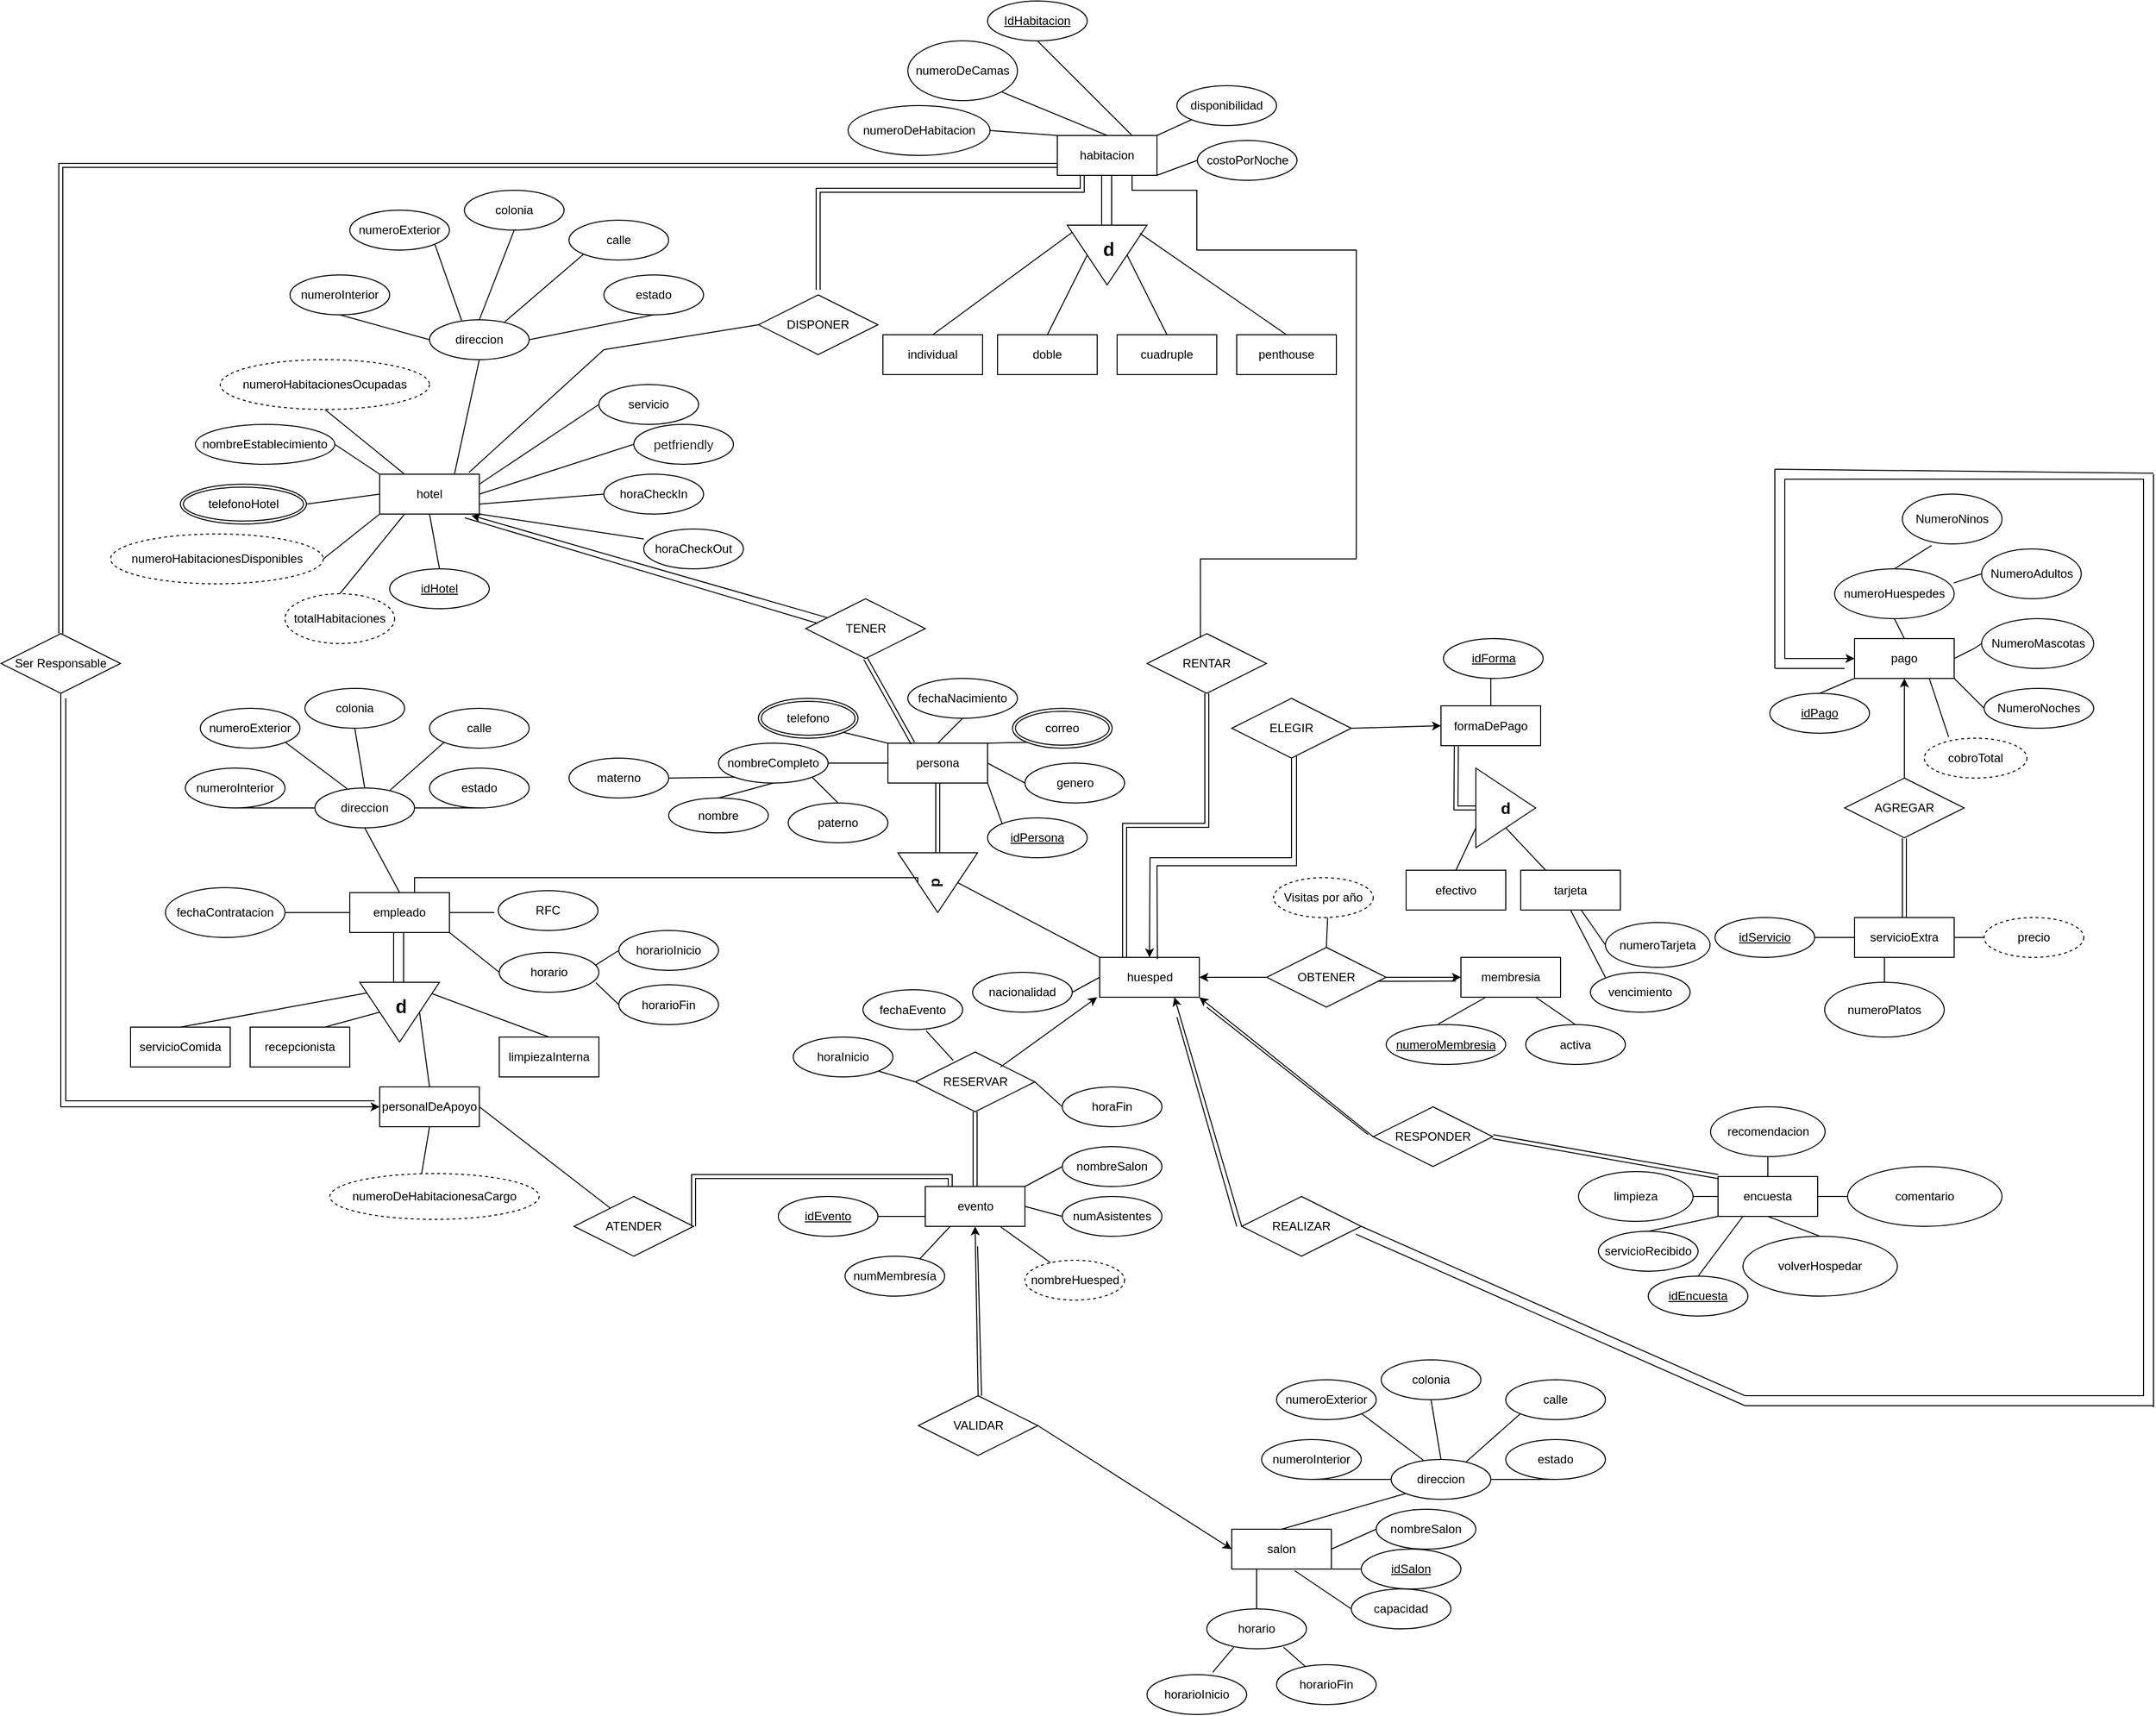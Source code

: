 <mxfile version="24.4.13" type="device">
  <diagram id="R2lEEEUBdFMjLlhIrx00" name="Page-1">
    <mxGraphModel dx="2524" dy="794" grid="1" gridSize="10" guides="1" tooltips="1" connect="1" arrows="1" fold="1" page="1" pageScale="1" pageWidth="850" pageHeight="1100" math="0" shadow="0" extFonts="Permanent Marker^https://fonts.googleapis.com/css?family=Permanent+Marker">
      <root>
        <mxCell id="0" />
        <mxCell id="1" parent="0" />
        <mxCell id="mw0KVpR6ZASn544iT4bN-1" value="hotel" style="whiteSpace=wrap;html=1;align=center;" parent="1" vertex="1">
          <mxGeometry x="-210" y="475" width="100" height="40" as="geometry" />
        </mxCell>
        <mxCell id="mw0KVpR6ZASn544iT4bN-3" value="nombreEstablecimiento" style="ellipse;whiteSpace=wrap;html=1;align=center;" parent="1" vertex="1">
          <mxGeometry x="-395" y="425" width="140" height="40" as="geometry" />
        </mxCell>
        <mxCell id="mw0KVpR6ZASn544iT4bN-5" value="direccion" style="ellipse;whiteSpace=wrap;html=1;align=center;" parent="1" vertex="1">
          <mxGeometry x="-160" y="320" width="100" height="40" as="geometry" />
        </mxCell>
        <mxCell id="mw0KVpR6ZASn544iT4bN-7" value="numeroExterior" style="ellipse;whiteSpace=wrap;html=1;align=center;" parent="1" vertex="1">
          <mxGeometry x="-240" y="210" width="100" height="40" as="geometry" />
        </mxCell>
        <mxCell id="mw0KVpR6ZASn544iT4bN-8" value="calle" style="ellipse;whiteSpace=wrap;html=1;align=center;" parent="1" vertex="1">
          <mxGeometry x="-20" y="220" width="100" height="40" as="geometry" />
        </mxCell>
        <mxCell id="mw0KVpR6ZASn544iT4bN-9" value="numeroInterior" style="ellipse;whiteSpace=wrap;html=1;align=center;" parent="1" vertex="1">
          <mxGeometry x="-300" y="275" width="100" height="40" as="geometry" />
        </mxCell>
        <mxCell id="mw0KVpR6ZASn544iT4bN-10" value="colonia" style="ellipse;whiteSpace=wrap;html=1;align=center;" parent="1" vertex="1">
          <mxGeometry x="-125" y="190" width="100" height="40" as="geometry" />
        </mxCell>
        <mxCell id="mw0KVpR6ZASn544iT4bN-11" value="estado" style="ellipse;whiteSpace=wrap;html=1;align=center;" parent="1" vertex="1">
          <mxGeometry x="15" y="275" width="100" height="40" as="geometry" />
        </mxCell>
        <mxCell id="mw0KVpR6ZASn544iT4bN-19" value="" style="endArrow=none;html=1;rounded=0;exitX=0.5;exitY=0;exitDx=0;exitDy=0;entryX=0.5;entryY=1;entryDx=0;entryDy=0;" parent="1" source="mw0KVpR6ZASn544iT4bN-5" target="mw0KVpR6ZASn544iT4bN-10" edge="1">
          <mxGeometry width="50" height="50" relative="1" as="geometry">
            <mxPoint x="-55" y="265" as="sourcePoint" />
            <mxPoint x="-75" y="235" as="targetPoint" />
          </mxGeometry>
        </mxCell>
        <mxCell id="mw0KVpR6ZASn544iT4bN-29" value="" style="endArrow=none;html=1;rounded=0;entryX=0;entryY=0.5;entryDx=0;entryDy=0;exitX=1;exitY=0.5;exitDx=0;exitDy=0;" parent="1" source="mw0KVpR6ZASn544iT4bN-107" target="mw0KVpR6ZASn544iT4bN-1" edge="1">
          <mxGeometry width="50" height="50" relative="1" as="geometry">
            <mxPoint x="-275" y="485" as="sourcePoint" />
            <mxPoint x="-225" y="435" as="targetPoint" />
          </mxGeometry>
        </mxCell>
        <mxCell id="mw0KVpR6ZASn544iT4bN-30" value="" style="endArrow=none;html=1;rounded=0;exitX=1;exitY=0.5;exitDx=0;exitDy=0;entryX=0;entryY=0;entryDx=0;entryDy=0;" parent="1" source="mw0KVpR6ZASn544iT4bN-3" target="mw0KVpR6ZASn544iT4bN-1" edge="1">
          <mxGeometry width="50" height="50" relative="1" as="geometry">
            <mxPoint x="-235" y="445" as="sourcePoint" />
            <mxPoint x="-185" y="395" as="targetPoint" />
          </mxGeometry>
        </mxCell>
        <mxCell id="mw0KVpR6ZASn544iT4bN-31" value="" style="endArrow=none;html=1;rounded=0;entryX=1;entryY=1;entryDx=0;entryDy=0;exitX=0;exitY=0.25;exitDx=0;exitDy=0;exitPerimeter=0;" parent="1" source="wEImqkiq318mmv_adKS5-4" target="mw0KVpR6ZASn544iT4bN-1" edge="1">
          <mxGeometry width="50" height="50" relative="1" as="geometry">
            <mxPoint x="399" y="707" as="sourcePoint" />
            <mxPoint x="475" y="657.5" as="targetPoint" />
          </mxGeometry>
        </mxCell>
        <mxCell id="mw0KVpR6ZASn544iT4bN-33" value="" style="endArrow=none;html=1;rounded=0;exitX=1;exitY=0.5;exitDx=0;exitDy=0;entryX=0;entryY=1;entryDx=0;entryDy=0;" parent="1" source="wEImqkiq318mmv_adKS5-2" target="mw0KVpR6ZASn544iT4bN-1" edge="1">
          <mxGeometry width="50" height="50" relative="1" as="geometry">
            <mxPoint x="-262.5" y="545" as="sourcePoint" />
            <mxPoint x="-185" y="485" as="targetPoint" />
          </mxGeometry>
        </mxCell>
        <mxCell id="mw0KVpR6ZASn544iT4bN-37" value="" style="endArrow=none;html=1;rounded=0;exitX=0.75;exitY=0;exitDx=0;exitDy=0;entryX=0.5;entryY=1;entryDx=0;entryDy=0;" parent="1" source="mw0KVpR6ZASn544iT4bN-1" target="mw0KVpR6ZASn544iT4bN-5" edge="1">
          <mxGeometry width="50" height="50" relative="1" as="geometry">
            <mxPoint x="-185" y="455" as="sourcePoint" />
            <mxPoint x="-105" y="385" as="targetPoint" />
          </mxGeometry>
        </mxCell>
        <mxCell id="mw0KVpR6ZASn544iT4bN-38" value="" style="endArrow=none;html=1;rounded=0;exitX=0;exitY=0.5;exitDx=0;exitDy=0;entryX=0.5;entryY=1;entryDx=0;entryDy=0;" parent="1" source="mw0KVpR6ZASn544iT4bN-5" target="mw0KVpR6ZASn544iT4bN-9" edge="1">
          <mxGeometry width="50" height="50" relative="1" as="geometry">
            <mxPoint x="-155" y="350" as="sourcePoint" />
            <mxPoint x="-105" y="300" as="targetPoint" />
          </mxGeometry>
        </mxCell>
        <mxCell id="mw0KVpR6ZASn544iT4bN-39" value="" style="endArrow=none;html=1;rounded=0;exitX=1;exitY=0.5;exitDx=0;exitDy=0;entryX=0.5;entryY=1;entryDx=0;entryDy=0;" parent="1" source="mw0KVpR6ZASn544iT4bN-5" target="mw0KVpR6ZASn544iT4bN-11" edge="1">
          <mxGeometry width="50" height="50" relative="1" as="geometry">
            <mxPoint x="-10" y="365" as="sourcePoint" />
            <mxPoint y="365" as="targetPoint" />
          </mxGeometry>
        </mxCell>
        <mxCell id="mw0KVpR6ZASn544iT4bN-40" value="" style="endArrow=none;html=1;rounded=0;exitX=0.322;exitY=0.015;exitDx=0;exitDy=0;exitPerimeter=0;entryX=1;entryY=1;entryDx=0;entryDy=0;" parent="1" source="mw0KVpR6ZASn544iT4bN-5" target="mw0KVpR6ZASn544iT4bN-7" edge="1">
          <mxGeometry width="50" height="50" relative="1" as="geometry">
            <mxPoint x="-130" y="315" as="sourcePoint" />
            <mxPoint x="-70" y="255" as="targetPoint" />
          </mxGeometry>
        </mxCell>
        <mxCell id="mw0KVpR6ZASn544iT4bN-41" value="" style="endArrow=none;html=1;rounded=0;entryX=0;entryY=1;entryDx=0;entryDy=0;exitX=0.754;exitY=0.055;exitDx=0;exitDy=0;exitPerimeter=0;" parent="1" source="mw0KVpR6ZASn544iT4bN-5" target="mw0KVpR6ZASn544iT4bN-8" edge="1">
          <mxGeometry width="50" height="50" relative="1" as="geometry">
            <mxPoint x="-50" y="345" as="sourcePoint" />
            <mxPoint y="295" as="targetPoint" />
          </mxGeometry>
        </mxCell>
        <mxCell id="mw0KVpR6ZASn544iT4bN-49" value="habitacion" style="whiteSpace=wrap;html=1;align=center;" parent="1" vertex="1">
          <mxGeometry x="470" y="135" width="100" height="40" as="geometry" />
        </mxCell>
        <mxCell id="mw0KVpR6ZASn544iT4bN-53" value="disponibilidad" style="ellipse;whiteSpace=wrap;html=1;align=center;" parent="1" vertex="1">
          <mxGeometry x="590" y="85" width="100" height="40" as="geometry" />
        </mxCell>
        <mxCell id="mw0KVpR6ZASn544iT4bN-56" value="costoPorNoche" style="ellipse;whiteSpace=wrap;html=1;align=center;" parent="1" vertex="1">
          <mxGeometry x="610.5" y="140" width="100" height="40" as="geometry" />
        </mxCell>
        <mxCell id="mw0KVpR6ZASn544iT4bN-57" value="numeroDeCamas" style="ellipse;whiteSpace=wrap;html=1;align=center;" parent="1" vertex="1">
          <mxGeometry x="320" y="40" width="110" height="60" as="geometry" />
        </mxCell>
        <mxCell id="mw0KVpR6ZASn544iT4bN-60" value="" style="endArrow=none;html=1;rounded=0;exitX=0.5;exitY=0;exitDx=0;exitDy=0;entryX=1;entryY=1;entryDx=0;entryDy=0;" parent="1" source="mw0KVpR6ZASn544iT4bN-49" target="mw0KVpR6ZASn544iT4bN-57" edge="1">
          <mxGeometry width="50" height="50" relative="1" as="geometry">
            <mxPoint x="470" y="125" as="sourcePoint" />
            <mxPoint x="520" y="75" as="targetPoint" />
          </mxGeometry>
        </mxCell>
        <mxCell id="mw0KVpR6ZASn544iT4bN-61" value="" style="endArrow=none;html=1;rounded=0;exitX=1;exitY=0;exitDx=0;exitDy=0;entryX=0;entryY=1;entryDx=0;entryDy=0;" parent="1" source="mw0KVpR6ZASn544iT4bN-49" target="mw0KVpR6ZASn544iT4bN-53" edge="1">
          <mxGeometry width="50" height="50" relative="1" as="geometry">
            <mxPoint x="575" y="145" as="sourcePoint" />
            <mxPoint x="625" y="95" as="targetPoint" />
          </mxGeometry>
        </mxCell>
        <mxCell id="mw0KVpR6ZASn544iT4bN-62" value="" style="endArrow=none;html=1;rounded=0;exitX=0;exitY=0.5;exitDx=0;exitDy=0;entryX=1;entryY=1;entryDx=0;entryDy=0;" parent="1" source="mw0KVpR6ZASn544iT4bN-56" target="mw0KVpR6ZASn544iT4bN-49" edge="1">
          <mxGeometry width="50" height="50" relative="1" as="geometry">
            <mxPoint x="590" y="180" as="sourcePoint" />
            <mxPoint x="640" y="130" as="targetPoint" />
          </mxGeometry>
        </mxCell>
        <mxCell id="mw0KVpR6ZASn544iT4bN-63" value="" style="triangle;whiteSpace=wrap;html=1;rotation=90;" parent="1" vertex="1">
          <mxGeometry x="490" y="215" width="60" height="80" as="geometry" />
        </mxCell>
        <mxCell id="mw0KVpR6ZASn544iT4bN-65" value="doble" style="whiteSpace=wrap;html=1;align=center;" parent="1" vertex="1">
          <mxGeometry x="410" y="335" width="100" height="40" as="geometry" />
        </mxCell>
        <mxCell id="mw0KVpR6ZASn544iT4bN-66" value="individual" style="whiteSpace=wrap;html=1;align=center;" parent="1" vertex="1">
          <mxGeometry x="295" y="335" width="100" height="40" as="geometry" />
        </mxCell>
        <mxCell id="mw0KVpR6ZASn544iT4bN-67" value="cuadruple" style="whiteSpace=wrap;html=1;align=center;" parent="1" vertex="1">
          <mxGeometry x="530" y="335" width="100" height="40" as="geometry" />
        </mxCell>
        <mxCell id="mw0KVpR6ZASn544iT4bN-69" value="penthouse" style="whiteSpace=wrap;html=1;align=center;" parent="1" vertex="1">
          <mxGeometry x="650" y="335" width="100" height="40" as="geometry" />
        </mxCell>
        <mxCell id="mw0KVpR6ZASn544iT4bN-70" value="" style="endArrow=none;html=1;rounded=0;exitX=0.5;exitY=0;exitDx=0;exitDy=0;entryX=0.123;entryY=0.94;entryDx=0;entryDy=0;entryPerimeter=0;" parent="1" source="mw0KVpR6ZASn544iT4bN-66" target="mw0KVpR6ZASn544iT4bN-63" edge="1">
          <mxGeometry width="50" height="50" relative="1" as="geometry">
            <mxPoint x="390" y="315" as="sourcePoint" />
            <mxPoint x="440" y="265" as="targetPoint" />
          </mxGeometry>
        </mxCell>
        <mxCell id="mw0KVpR6ZASn544iT4bN-71" value="" style="endArrow=none;html=1;rounded=0;exitX=0.5;exitY=0;exitDx=0;exitDy=0;entryX=0.5;entryY=1;entryDx=0;entryDy=0;" parent="1" source="mw0KVpR6ZASn544iT4bN-65" target="mw0KVpR6ZASn544iT4bN-63" edge="1">
          <mxGeometry width="50" height="50" relative="1" as="geometry">
            <mxPoint x="460" y="285" as="sourcePoint" />
            <mxPoint x="510" y="235" as="targetPoint" />
          </mxGeometry>
        </mxCell>
        <mxCell id="mw0KVpR6ZASn544iT4bN-72" value="" style="endArrow=none;html=1;rounded=0;exitX=0.5;exitY=0;exitDx=0;exitDy=0;entryX=0.5;entryY=0;entryDx=0;entryDy=0;" parent="1" source="mw0KVpR6ZASn544iT4bN-63" target="mw0KVpR6ZASn544iT4bN-67" edge="1">
          <mxGeometry width="50" height="50" relative="1" as="geometry">
            <mxPoint x="615" y="315" as="sourcePoint" />
            <mxPoint x="665" y="265" as="targetPoint" />
          </mxGeometry>
        </mxCell>
        <mxCell id="mw0KVpR6ZASn544iT4bN-73" value="" style="endArrow=none;html=1;rounded=0;exitX=0.137;exitY=0.09;exitDx=0;exitDy=0;exitPerimeter=0;entryX=0.5;entryY=0;entryDx=0;entryDy=0;" parent="1" source="mw0KVpR6ZASn544iT4bN-63" target="mw0KVpR6ZASn544iT4bN-69" edge="1">
          <mxGeometry width="50" height="50" relative="1" as="geometry">
            <mxPoint x="625" y="275" as="sourcePoint" />
            <mxPoint x="675" y="225" as="targetPoint" />
          </mxGeometry>
        </mxCell>
        <mxCell id="mw0KVpR6ZASn544iT4bN-74" value="numeroDeHabitacion" style="ellipse;whiteSpace=wrap;html=1;align=center;" parent="1" vertex="1">
          <mxGeometry x="260" y="105" width="142.5" height="50" as="geometry" />
        </mxCell>
        <mxCell id="mw0KVpR6ZASn544iT4bN-76" value="" style="endArrow=none;html=1;rounded=0;" parent="1" edge="1">
          <mxGeometry width="50" height="50" relative="1" as="geometry">
            <mxPoint x="514.5" y="225" as="sourcePoint" />
            <mxPoint x="514.5" y="175" as="targetPoint" />
          </mxGeometry>
        </mxCell>
        <mxCell id="mw0KVpR6ZASn544iT4bN-77" value="" style="endArrow=none;html=1;rounded=0;" parent="1" edge="1">
          <mxGeometry width="50" height="50" relative="1" as="geometry">
            <mxPoint x="524.5" y="225" as="sourcePoint" />
            <mxPoint x="524.5" y="175" as="targetPoint" />
          </mxGeometry>
        </mxCell>
        <mxCell id="mw0KVpR6ZASn544iT4bN-80" value="&lt;b&gt;&lt;font style=&quot;font-size: 19px;&quot;&gt;d&lt;/font&gt;&lt;/b&gt;" style="text;strokeColor=none;fillColor=none;align=left;verticalAlign=middle;spacingLeft=4;spacingRight=4;overflow=hidden;points=[[0,0.5],[1,0.5]];portConstraint=eastwest;rotatable=0;whiteSpace=wrap;html=1;" parent="1" vertex="1">
          <mxGeometry x="510" y="235" width="20" height="30" as="geometry" />
        </mxCell>
        <mxCell id="mw0KVpR6ZASn544iT4bN-81" value="huesped" style="whiteSpace=wrap;html=1;align=center;" parent="1" vertex="1">
          <mxGeometry x="512.5" y="960" width="100" height="40" as="geometry" />
        </mxCell>
        <mxCell id="mw0KVpR6ZASn544iT4bN-94" value="nacionalidad" style="ellipse;whiteSpace=wrap;html=1;align=center;" parent="1" vertex="1">
          <mxGeometry x="385" y="975" width="100" height="40" as="geometry" />
        </mxCell>
        <mxCell id="mw0KVpR6ZASn544iT4bN-96" value="fechaNacimiento" style="ellipse;whiteSpace=wrap;html=1;align=center;" parent="1" vertex="1">
          <mxGeometry x="320" y="680" width="110" height="40" as="geometry" />
        </mxCell>
        <mxCell id="mw0KVpR6ZASn544iT4bN-101" value="genero" style="ellipse;whiteSpace=wrap;html=1;align=center;" parent="1" vertex="1">
          <mxGeometry x="437.5" y="765" width="100" height="40" as="geometry" />
        </mxCell>
        <mxCell id="mw0KVpR6ZASn544iT4bN-107" value="telefonoHotel" style="ellipse;shape=doubleEllipse;margin=3;whiteSpace=wrap;html=1;align=center;" parent="1" vertex="1">
          <mxGeometry x="-410" y="485" width="126.5" height="40" as="geometry" />
        </mxCell>
        <mxCell id="mw0KVpR6ZASn544iT4bN-108" value="membresia" style="whiteSpace=wrap;html=1;align=center;" parent="1" vertex="1">
          <mxGeometry x="875" y="960" width="100" height="40" as="geometry" />
        </mxCell>
        <mxCell id="mw0KVpR6ZASn544iT4bN-109" value="&lt;u&gt;numeroMembresia&lt;/u&gt;" style="ellipse;whiteSpace=wrap;html=1;align=center;" parent="1" vertex="1">
          <mxGeometry x="800" y="1027.5" width="120" height="40" as="geometry" />
        </mxCell>
        <mxCell id="mw0KVpR6ZASn544iT4bN-110" value="activa" style="ellipse;whiteSpace=wrap;html=1;align=center;" parent="1" vertex="1">
          <mxGeometry x="940" y="1027.5" width="100" height="40" as="geometry" />
        </mxCell>
        <mxCell id="mw0KVpR6ZASn544iT4bN-113" value="OBTENER" style="shape=rhombus;perimeter=rhombusPerimeter;whiteSpace=wrap;html=1;align=center;" parent="1" vertex="1">
          <mxGeometry x="680" y="950" width="120" height="60" as="geometry" />
        </mxCell>
        <mxCell id="mw0KVpR6ZASn544iT4bN-122" value="" style="endArrow=none;html=1;rounded=0;exitX=0.25;exitY=0;exitDx=0;exitDy=0;entryX=0.5;entryY=1;entryDx=0;entryDy=0;" parent="1" source="mw0KVpR6ZASn544iT4bN-1" target="H6TdwIV2a9m6XgnWYG58-78" edge="1">
          <mxGeometry width="50" height="50" relative="1" as="geometry">
            <mxPoint x="-175" y="425" as="sourcePoint" />
            <mxPoint x="-266" y="375" as="targetPoint" />
          </mxGeometry>
        </mxCell>
        <mxCell id="mw0KVpR6ZASn544iT4bN-128" value="empleado" style="whiteSpace=wrap;html=1;align=center;" parent="1" vertex="1">
          <mxGeometry x="-240" y="895" width="100" height="40" as="geometry" />
        </mxCell>
        <mxCell id="mw0KVpR6ZASn544iT4bN-129" value="" style="triangle;whiteSpace=wrap;html=1;rotation=90;" parent="1" vertex="1">
          <mxGeometry x="-220" y="975" width="60" height="80" as="geometry" />
        </mxCell>
        <mxCell id="mw0KVpR6ZASn544iT4bN-130" value="" style="endArrow=none;html=1;rounded=0;" parent="1" edge="1">
          <mxGeometry width="50" height="50" relative="1" as="geometry">
            <mxPoint x="-196" y="985" as="sourcePoint" />
            <mxPoint x="-196" y="935" as="targetPoint" />
          </mxGeometry>
        </mxCell>
        <mxCell id="mw0KVpR6ZASn544iT4bN-131" value="" style="endArrow=none;html=1;rounded=0;" parent="1" edge="1">
          <mxGeometry width="50" height="50" relative="1" as="geometry">
            <mxPoint x="-186" y="985" as="sourcePoint" />
            <mxPoint x="-186" y="935" as="targetPoint" />
          </mxGeometry>
        </mxCell>
        <mxCell id="mw0KVpR6ZASn544iT4bN-132" value="servicioComida" style="whiteSpace=wrap;html=1;align=center;" parent="1" vertex="1">
          <mxGeometry x="-460" y="1030" width="100" height="40" as="geometry" />
        </mxCell>
        <mxCell id="mw0KVpR6ZASn544iT4bN-133" value="limpiezaInterna" style="whiteSpace=wrap;html=1;align=center;" parent="1" vertex="1">
          <mxGeometry x="-90" y="1040" width="100" height="40" as="geometry" />
        </mxCell>
        <mxCell id="mw0KVpR6ZASn544iT4bN-134" value="personalDeApoyo" style="whiteSpace=wrap;html=1;align=center;" parent="1" vertex="1">
          <mxGeometry x="-210" y="1090" width="100" height="40" as="geometry" />
        </mxCell>
        <mxCell id="mw0KVpR6ZASn544iT4bN-135" value="&lt;span style=&quot;background-color: initial;&quot;&gt;recepcionista&lt;/span&gt;" style="whiteSpace=wrap;html=1;align=center;" parent="1" vertex="1">
          <mxGeometry x="-340" y="1030" width="100" height="40" as="geometry" />
        </mxCell>
        <mxCell id="mw0KVpR6ZASn544iT4bN-138" value="&lt;b&gt;&lt;font style=&quot;font-size: 19px;&quot;&gt;d&lt;/font&gt;&lt;/b&gt;" style="text;strokeColor=none;fillColor=none;align=left;verticalAlign=middle;spacingLeft=4;spacingRight=4;overflow=hidden;points=[[0,0.5],[1,0.5]];portConstraint=eastwest;rotatable=0;whiteSpace=wrap;html=1;" parent="1" vertex="1">
          <mxGeometry x="-200" y="995" width="20" height="30" as="geometry" />
        </mxCell>
        <mxCell id="mw0KVpR6ZASn544iT4bN-139" value="" style="endArrow=none;html=1;rounded=0;exitX=0.5;exitY=0;exitDx=0;exitDy=0;entryX=0.177;entryY=0.905;entryDx=0;entryDy=0;entryPerimeter=0;" parent="1" source="mw0KVpR6ZASn544iT4bN-132" target="mw0KVpR6ZASn544iT4bN-129" edge="1">
          <mxGeometry width="50" height="50" relative="1" as="geometry">
            <mxPoint x="-370" y="1045" as="sourcePoint" />
            <mxPoint x="-320" y="995" as="targetPoint" />
          </mxGeometry>
        </mxCell>
        <mxCell id="mw0KVpR6ZASn544iT4bN-140" value="" style="endArrow=none;html=1;rounded=0;exitX=0.5;exitY=0;exitDx=0;exitDy=0;entryX=0.19;entryY=0.095;entryDx=0;entryDy=0;entryPerimeter=0;" parent="1" source="mw0KVpR6ZASn544iT4bN-133" target="mw0KVpR6ZASn544iT4bN-129" edge="1">
          <mxGeometry width="50" height="50" relative="1" as="geometry">
            <mxPoint x="-40" y="1045" as="sourcePoint" />
            <mxPoint x="10" y="995" as="targetPoint" />
          </mxGeometry>
        </mxCell>
        <mxCell id="mw0KVpR6ZASn544iT4bN-141" value="" style="endArrow=none;html=1;rounded=0;entryX=0.5;entryY=1;entryDx=0;entryDy=0;exitX=0.75;exitY=0;exitDx=0;exitDy=0;" parent="1" source="mw0KVpR6ZASn544iT4bN-135" target="mw0KVpR6ZASn544iT4bN-129" edge="1">
          <mxGeometry width="50" height="50" relative="1" as="geometry">
            <mxPoint x="-270" y="1085" as="sourcePoint" />
            <mxPoint x="-220" y="1035" as="targetPoint" />
          </mxGeometry>
        </mxCell>
        <mxCell id="mw0KVpR6ZASn544iT4bN-142" value="" style="endArrow=none;html=1;rounded=0;exitX=0.5;exitY=0;exitDx=0;exitDy=0;entryX=0.5;entryY=0;entryDx=0;entryDy=0;" parent="1" source="mw0KVpR6ZASn544iT4bN-134" target="mw0KVpR6ZASn544iT4bN-129" edge="1">
          <mxGeometry width="50" height="50" relative="1" as="geometry">
            <mxPoint x="-145" y="1075" as="sourcePoint" />
            <mxPoint x="-95" y="1025" as="targetPoint" />
          </mxGeometry>
        </mxCell>
        <mxCell id="mw0KVpR6ZASn544iT4bN-171" value="fechaContratacion" style="ellipse;whiteSpace=wrap;html=1;align=center;" parent="1" vertex="1">
          <mxGeometry x="-425" y="890" width="120" height="50" as="geometry" />
        </mxCell>
        <mxCell id="mw0KVpR6ZASn544iT4bN-173" value="horario" style="ellipse;whiteSpace=wrap;html=1;align=center;" parent="1" vertex="1">
          <mxGeometry x="-90" y="955" width="100" height="40" as="geometry" />
        </mxCell>
        <mxCell id="mw0KVpR6ZASn544iT4bN-175" value="" style="endArrow=none;html=1;rounded=0;exitX=0.438;exitY=0.017;exitDx=0;exitDy=0;entryX=0.5;entryY=1;entryDx=0;entryDy=0;exitPerimeter=0;" parent="1" source="tJrl-qcZjKiFs82mWO84-2" target="mw0KVpR6ZASn544iT4bN-134" edge="1">
          <mxGeometry width="50" height="50" relative="1" as="geometry">
            <mxPoint x="-130.0" y="1165" as="sourcePoint" />
            <mxPoint x="-80" y="1090" as="targetPoint" />
          </mxGeometry>
        </mxCell>
        <mxCell id="mw0KVpR6ZASn544iT4bN-177" value="persona" style="whiteSpace=wrap;html=1;align=center;" parent="1" vertex="1">
          <mxGeometry x="300" y="745" width="100" height="40" as="geometry" />
        </mxCell>
        <mxCell id="mw0KVpR6ZASn544iT4bN-181" value="direccion" style="ellipse;whiteSpace=wrap;html=1;align=center;" parent="1" vertex="1">
          <mxGeometry x="-275" y="790" width="100" height="40" as="geometry" />
        </mxCell>
        <mxCell id="mw0KVpR6ZASn544iT4bN-182" value="numeroExterior" style="ellipse;whiteSpace=wrap;html=1;align=center;" parent="1" vertex="1">
          <mxGeometry x="-390" y="710" width="100" height="40" as="geometry" />
        </mxCell>
        <mxCell id="mw0KVpR6ZASn544iT4bN-183" value="calle" style="ellipse;whiteSpace=wrap;html=1;align=center;" parent="1" vertex="1">
          <mxGeometry x="-160" y="710" width="100" height="40" as="geometry" />
        </mxCell>
        <mxCell id="mw0KVpR6ZASn544iT4bN-184" value="numeroInterior" style="ellipse;whiteSpace=wrap;html=1;align=center;" parent="1" vertex="1">
          <mxGeometry x="-405" y="770" width="100" height="40" as="geometry" />
        </mxCell>
        <mxCell id="mw0KVpR6ZASn544iT4bN-185" value="colonia" style="ellipse;whiteSpace=wrap;html=1;align=center;" parent="1" vertex="1">
          <mxGeometry x="-285" y="690" width="100" height="40" as="geometry" />
        </mxCell>
        <mxCell id="mw0KVpR6ZASn544iT4bN-186" value="estado" style="ellipse;whiteSpace=wrap;html=1;align=center;" parent="1" vertex="1">
          <mxGeometry x="-160" y="770" width="100" height="40" as="geometry" />
        </mxCell>
        <mxCell id="mw0KVpR6ZASn544iT4bN-187" value="" style="endArrow=none;html=1;rounded=0;exitX=0.5;exitY=0;exitDx=0;exitDy=0;entryX=0.5;entryY=1;entryDx=0;entryDy=0;" parent="1" source="mw0KVpR6ZASn544iT4bN-181" target="mw0KVpR6ZASn544iT4bN-185" edge="1">
          <mxGeometry width="50" height="50" relative="1" as="geometry">
            <mxPoint x="-215" y="730" as="sourcePoint" />
            <mxPoint x="-235" y="700" as="targetPoint" />
          </mxGeometry>
        </mxCell>
        <mxCell id="mw0KVpR6ZASn544iT4bN-188" value="" style="endArrow=none;html=1;rounded=0;exitX=0;exitY=0.5;exitDx=0;exitDy=0;entryX=0.5;entryY=1;entryDx=0;entryDy=0;" parent="1" source="mw0KVpR6ZASn544iT4bN-181" target="mw0KVpR6ZASn544iT4bN-184" edge="1">
          <mxGeometry width="50" height="50" relative="1" as="geometry">
            <mxPoint x="-315" y="815" as="sourcePoint" />
            <mxPoint x="-265" y="765" as="targetPoint" />
          </mxGeometry>
        </mxCell>
        <mxCell id="mw0KVpR6ZASn544iT4bN-189" value="" style="endArrow=none;html=1;rounded=0;exitX=1;exitY=0.5;exitDx=0;exitDy=0;entryX=0.5;entryY=1;entryDx=0;entryDy=0;" parent="1" source="mw0KVpR6ZASn544iT4bN-181" target="mw0KVpR6ZASn544iT4bN-186" edge="1">
          <mxGeometry width="50" height="50" relative="1" as="geometry">
            <mxPoint x="-170" y="830" as="sourcePoint" />
            <mxPoint x="-160" y="830" as="targetPoint" />
          </mxGeometry>
        </mxCell>
        <mxCell id="mw0KVpR6ZASn544iT4bN-190" value="" style="endArrow=none;html=1;rounded=0;exitX=0.322;exitY=0.015;exitDx=0;exitDy=0;exitPerimeter=0;entryX=1;entryY=1;entryDx=0;entryDy=0;" parent="1" source="mw0KVpR6ZASn544iT4bN-181" target="mw0KVpR6ZASn544iT4bN-182" edge="1">
          <mxGeometry width="50" height="50" relative="1" as="geometry">
            <mxPoint x="-290" y="780" as="sourcePoint" />
            <mxPoint x="-230" y="720" as="targetPoint" />
          </mxGeometry>
        </mxCell>
        <mxCell id="mw0KVpR6ZASn544iT4bN-191" value="" style="endArrow=none;html=1;rounded=0;entryX=0;entryY=1;entryDx=0;entryDy=0;exitX=0.754;exitY=0.055;exitDx=0;exitDy=0;exitPerimeter=0;" parent="1" source="mw0KVpR6ZASn544iT4bN-181" target="mw0KVpR6ZASn544iT4bN-183" edge="1">
          <mxGeometry width="50" height="50" relative="1" as="geometry">
            <mxPoint x="-210" y="810" as="sourcePoint" />
            <mxPoint x="-160" y="760" as="targetPoint" />
          </mxGeometry>
        </mxCell>
        <mxCell id="mw0KVpR6ZASn544iT4bN-192" value="" style="endArrow=none;html=1;rounded=0;entryX=0;entryY=0.5;entryDx=0;entryDy=0;exitX=1;exitY=0.5;exitDx=0;exitDy=0;" parent="1" source="mw0KVpR6ZASn544iT4bN-171" target="mw0KVpR6ZASn544iT4bN-128" edge="1">
          <mxGeometry width="50" height="50" relative="1" as="geometry">
            <mxPoint x="-420" y="965" as="sourcePoint" />
            <mxPoint x="-370" y="915" as="targetPoint" />
          </mxGeometry>
        </mxCell>
        <mxCell id="mw0KVpR6ZASn544iT4bN-193" value="" style="endArrow=none;html=1;rounded=0;exitX=1;exitY=1;exitDx=0;exitDy=0;entryX=0;entryY=0.5;entryDx=0;entryDy=0;" parent="1" source="mw0KVpR6ZASn544iT4bN-128" target="mw0KVpR6ZASn544iT4bN-173" edge="1">
          <mxGeometry width="50" height="50" relative="1" as="geometry">
            <mxPoint x="-120" y="955" as="sourcePoint" />
            <mxPoint x="-70" y="905" as="targetPoint" />
          </mxGeometry>
        </mxCell>
        <mxCell id="mw0KVpR6ZASn544iT4bN-194" value="" style="endArrow=none;html=1;rounded=0;exitX=1;exitY=0.5;exitDx=0;exitDy=0;entryX=0;entryY=0.5;entryDx=0;entryDy=0;" parent="1" source="mw0KVpR6ZASn544iT4bN-128" edge="1">
          <mxGeometry width="50" height="50" relative="1" as="geometry">
            <mxPoint x="-120" y="905" as="sourcePoint" />
            <mxPoint x="-95.0" y="915" as="targetPoint" />
          </mxGeometry>
        </mxCell>
        <mxCell id="mw0KVpR6ZASn544iT4bN-195" value="" style="endArrow=none;html=1;rounded=0;entryX=0.5;entryY=0;entryDx=0;entryDy=0;exitX=0.5;exitY=1;exitDx=0;exitDy=0;" parent="1" source="mw0KVpR6ZASn544iT4bN-181" target="mw0KVpR6ZASn544iT4bN-128" edge="1">
          <mxGeometry width="50" height="50" relative="1" as="geometry">
            <mxPoint x="-305" y="975" as="sourcePoint" />
            <mxPoint x="-255" y="925" as="targetPoint" />
          </mxGeometry>
        </mxCell>
        <mxCell id="mw0KVpR6ZASn544iT4bN-208" value="nombreCompleto" style="ellipse;whiteSpace=wrap;html=1;align=center;" parent="1" vertex="1">
          <mxGeometry x="130" y="745" width="110" height="40" as="geometry" />
        </mxCell>
        <mxCell id="mw0KVpR6ZASn544iT4bN-209" value="paterno" style="ellipse;whiteSpace=wrap;html=1;align=center;" parent="1" vertex="1">
          <mxGeometry x="200" y="805" width="100" height="40" as="geometry" />
        </mxCell>
        <mxCell id="mw0KVpR6ZASn544iT4bN-210" value="materno" style="ellipse;whiteSpace=wrap;html=1;align=center;" parent="1" vertex="1">
          <mxGeometry x="-20" y="760" width="100" height="40" as="geometry" />
        </mxCell>
        <mxCell id="mw0KVpR6ZASn544iT4bN-211" value="nombre" style="ellipse;whiteSpace=wrap;html=1;align=center;" parent="1" vertex="1">
          <mxGeometry x="80" y="800" width="100" height="35" as="geometry" />
        </mxCell>
        <mxCell id="mw0KVpR6ZASn544iT4bN-213" value="" style="endArrow=none;html=1;rounded=0;exitX=1;exitY=0.5;exitDx=0;exitDy=0;entryX=0;entryY=1;entryDx=0;entryDy=0;" parent="1" source="mw0KVpR6ZASn544iT4bN-210" target="mw0KVpR6ZASn544iT4bN-208" edge="1">
          <mxGeometry width="50" height="50" relative="1" as="geometry">
            <mxPoint x="90" y="790" as="sourcePoint" />
            <mxPoint x="140" y="740" as="targetPoint" />
          </mxGeometry>
        </mxCell>
        <mxCell id="mw0KVpR6ZASn544iT4bN-214" value="" style="endArrow=none;html=1;rounded=0;entryX=0.5;entryY=1;entryDx=0;entryDy=0;exitX=0.5;exitY=0;exitDx=0;exitDy=0;" parent="1" source="mw0KVpR6ZASn544iT4bN-211" target="mw0KVpR6ZASn544iT4bN-208" edge="1">
          <mxGeometry width="50" height="50" relative="1" as="geometry">
            <mxPoint x="130" y="865" as="sourcePoint" />
            <mxPoint x="180" y="815" as="targetPoint" />
          </mxGeometry>
        </mxCell>
        <mxCell id="mw0KVpR6ZASn544iT4bN-215" value="" style="endArrow=none;html=1;rounded=0;exitX=0.5;exitY=0;exitDx=0;exitDy=0;entryX=1;entryY=1;entryDx=0;entryDy=0;" parent="1" source="mw0KVpR6ZASn544iT4bN-209" target="mw0KVpR6ZASn544iT4bN-208" edge="1">
          <mxGeometry width="50" height="50" relative="1" as="geometry">
            <mxPoint x="235" y="805" as="sourcePoint" />
            <mxPoint x="285" y="755" as="targetPoint" />
          </mxGeometry>
        </mxCell>
        <mxCell id="mw0KVpR6ZASn544iT4bN-217" value="" style="endArrow=none;html=1;rounded=0;exitX=1;exitY=0.5;exitDx=0;exitDy=0;entryX=0;entryY=0.5;entryDx=0;entryDy=0;" parent="1" source="mw0KVpR6ZASn544iT4bN-208" target="mw0KVpR6ZASn544iT4bN-177" edge="1">
          <mxGeometry width="50" height="50" relative="1" as="geometry">
            <mxPoint x="260" y="760" as="sourcePoint" />
            <mxPoint x="310" y="710" as="targetPoint" />
          </mxGeometry>
        </mxCell>
        <mxCell id="mw0KVpR6ZASn544iT4bN-218" value="telefono" style="ellipse;shape=doubleEllipse;margin=3;whiteSpace=wrap;html=1;align=center;" parent="1" vertex="1">
          <mxGeometry x="170" y="700" width="100" height="40" as="geometry" />
        </mxCell>
        <mxCell id="mw0KVpR6ZASn544iT4bN-219" value="" style="endArrow=none;html=1;rounded=0;exitX=0;exitY=0;exitDx=0;exitDy=0;entryX=1;entryY=1;entryDx=0;entryDy=0;" parent="1" source="mw0KVpR6ZASn544iT4bN-177" target="mw0KVpR6ZASn544iT4bN-218" edge="1">
          <mxGeometry width="50" height="50" relative="1" as="geometry">
            <mxPoint x="300" y="730" as="sourcePoint" />
            <mxPoint x="350" y="680" as="targetPoint" />
          </mxGeometry>
        </mxCell>
        <mxCell id="mw0KVpR6ZASn544iT4bN-220" value="" style="endArrow=none;html=1;rounded=0;exitX=0.5;exitY=0;exitDx=0;exitDy=0;entryX=0.5;entryY=1;entryDx=0;entryDy=0;" parent="1" source="mw0KVpR6ZASn544iT4bN-177" target="mw0KVpR6ZASn544iT4bN-96" edge="1">
          <mxGeometry width="50" height="50" relative="1" as="geometry">
            <mxPoint x="300" y="770" as="sourcePoint" />
            <mxPoint x="350" y="720" as="targetPoint" />
          </mxGeometry>
        </mxCell>
        <mxCell id="mw0KVpR6ZASn544iT4bN-222" value="correo" style="ellipse;shape=doubleEllipse;margin=3;whiteSpace=wrap;html=1;align=center;" parent="1" vertex="1">
          <mxGeometry x="425" y="710" width="100" height="40" as="geometry" />
        </mxCell>
        <mxCell id="mw0KVpR6ZASn544iT4bN-223" value="" style="endArrow=none;html=1;rounded=0;exitX=1;exitY=0;exitDx=0;exitDy=0;entryX=0;entryY=1;entryDx=0;entryDy=0;" parent="1" source="mw0KVpR6ZASn544iT4bN-177" target="mw0KVpR6ZASn544iT4bN-222" edge="1">
          <mxGeometry width="50" height="50" relative="1" as="geometry">
            <mxPoint x="430" y="780" as="sourcePoint" />
            <mxPoint x="480" y="730" as="targetPoint" />
          </mxGeometry>
        </mxCell>
        <mxCell id="mw0KVpR6ZASn544iT4bN-224" value="" style="endArrow=none;html=1;rounded=0;exitX=1;exitY=0.5;exitDx=0;exitDy=0;entryX=0;entryY=0.5;entryDx=0;entryDy=0;" parent="1" source="mw0KVpR6ZASn544iT4bN-177" target="mw0KVpR6ZASn544iT4bN-101" edge="1">
          <mxGeometry width="50" height="50" relative="1" as="geometry">
            <mxPoint x="400" y="770" as="sourcePoint" />
            <mxPoint x="450" y="720" as="targetPoint" />
          </mxGeometry>
        </mxCell>
        <mxCell id="mw0KVpR6ZASn544iT4bN-226" value="&lt;font style=&quot;font-size: 15px;&quot;&gt;&lt;b&gt;d&lt;/b&gt;&lt;/font&gt;" style="triangle;whiteSpace=wrap;html=1;rotation=90;" parent="1" vertex="1">
          <mxGeometry x="320" y="845" width="60" height="80" as="geometry" />
        </mxCell>
        <mxCell id="mw0KVpR6ZASn544iT4bN-227" value="" style="endArrow=none;html=1;rounded=0;exitX=0.5;exitY=0;exitDx=0;exitDy=0;entryX=0.5;entryY=1;entryDx=0;entryDy=0;edgeStyle=orthogonalEdgeStyle;" parent="1" source="mw0KVpR6ZASn544iT4bN-128" target="mw0KVpR6ZASn544iT4bN-226" edge="1">
          <mxGeometry width="50" height="50" relative="1" as="geometry">
            <mxPoint x="-55" y="1005" as="sourcePoint" />
            <mxPoint x="90" y="945" as="targetPoint" />
            <Array as="points">
              <mxPoint x="-175" y="880" />
              <mxPoint x="330" y="880" />
            </Array>
          </mxGeometry>
        </mxCell>
        <mxCell id="mw0KVpR6ZASn544iT4bN-228" value="" style="endArrow=none;html=1;rounded=0;exitX=0.5;exitY=0;exitDx=0;exitDy=0;entryX=0;entryY=0;entryDx=0;entryDy=0;" parent="1" source="mw0KVpR6ZASn544iT4bN-226" target="mw0KVpR6ZASn544iT4bN-81" edge="1">
          <mxGeometry width="50" height="50" relative="1" as="geometry">
            <mxPoint x="452.5" y="945" as="sourcePoint" />
            <mxPoint x="502.5" y="895" as="targetPoint" />
          </mxGeometry>
        </mxCell>
        <mxCell id="mw0KVpR6ZASn544iT4bN-229" value="" style="endArrow=none;html=1;rounded=0;entryX=0.5;entryY=1;entryDx=0;entryDy=0;exitX=0;exitY=0.5;exitDx=0;exitDy=0;shape=link;" parent="1" source="mw0KVpR6ZASn544iT4bN-226" target="mw0KVpR6ZASn544iT4bN-177" edge="1">
          <mxGeometry width="50" height="50" relative="1" as="geometry">
            <mxPoint x="310" y="860" as="sourcePoint" />
            <mxPoint x="360" y="810" as="targetPoint" />
          </mxGeometry>
        </mxCell>
        <mxCell id="mw0KVpR6ZASn544iT4bN-230" value="" style="endArrow=none;html=1;rounded=0;entryX=0;entryY=0.5;entryDx=0;entryDy=0;exitX=1;exitY=0.5;exitDx=0;exitDy=0;" parent="1" source="mw0KVpR6ZASn544iT4bN-94" target="mw0KVpR6ZASn544iT4bN-81" edge="1">
          <mxGeometry width="50" height="50" relative="1" as="geometry">
            <mxPoint x="450" y="1110" as="sourcePoint" />
            <mxPoint x="500" y="1060" as="targetPoint" />
          </mxGeometry>
        </mxCell>
        <mxCell id="mw0KVpR6ZASn544iT4bN-231" value="" style="endArrow=none;html=1;rounded=0;entryX=0.25;entryY=1;entryDx=0;entryDy=0;exitX=0.436;exitY=-0.015;exitDx=0;exitDy=0;exitPerimeter=0;" parent="1" source="mw0KVpR6ZASn544iT4bN-109" target="mw0KVpR6ZASn544iT4bN-108" edge="1">
          <mxGeometry width="50" height="50" relative="1" as="geometry">
            <mxPoint x="825" y="1072.5" as="sourcePoint" />
            <mxPoint x="875" y="1022.5" as="targetPoint" />
          </mxGeometry>
        </mxCell>
        <mxCell id="mw0KVpR6ZASn544iT4bN-232" value="" style="endArrow=none;html=1;rounded=0;exitX=0.5;exitY=0;exitDx=0;exitDy=0;entryX=0.75;entryY=1;entryDx=0;entryDy=0;" parent="1" source="mw0KVpR6ZASn544iT4bN-110" target="mw0KVpR6ZASn544iT4bN-108" edge="1">
          <mxGeometry width="50" height="50" relative="1" as="geometry">
            <mxPoint x="920" y="1057.5" as="sourcePoint" />
            <mxPoint x="970" y="1007.5" as="targetPoint" />
          </mxGeometry>
        </mxCell>
        <mxCell id="mw0KVpR6ZASn544iT4bN-233" value="" style="endArrow=none;html=1;rounded=0;entryX=0.543;entryY=0.964;entryDx=0;entryDy=0;entryPerimeter=0;" parent="1" target="tJrl-qcZjKiFs82mWO84-1" edge="1">
          <mxGeometry width="50" height="50" relative="1" as="geometry">
            <mxPoint x="740" y="950" as="sourcePoint" />
            <mxPoint x="740" y="925" as="targetPoint" />
          </mxGeometry>
        </mxCell>
        <mxCell id="mw0KVpR6ZASn544iT4bN-234" value="" style="endArrow=classic;html=1;rounded=0;entryX=1;entryY=0.5;entryDx=0;entryDy=0;exitX=0;exitY=0.5;exitDx=0;exitDy=0;" parent="1" source="mw0KVpR6ZASn544iT4bN-113" target="mw0KVpR6ZASn544iT4bN-81" edge="1">
          <mxGeometry width="50" height="50" relative="1" as="geometry">
            <mxPoint x="600" y="1067.5" as="sourcePoint" />
            <mxPoint x="650" y="1017.5" as="targetPoint" />
          </mxGeometry>
        </mxCell>
        <mxCell id="mw0KVpR6ZASn544iT4bN-235" value="" style="endArrow=classic;html=1;rounded=0;exitX=1;exitY=0.5;exitDx=0;exitDy=0;entryX=0;entryY=0.5;entryDx=0;entryDy=0;" parent="1" source="mw0KVpR6ZASn544iT4bN-113" target="mw0KVpR6ZASn544iT4bN-108" edge="1">
          <mxGeometry width="50" height="50" relative="1" as="geometry">
            <mxPoint x="820" y="985" as="sourcePoint" />
            <mxPoint x="870" y="935" as="targetPoint" />
          </mxGeometry>
        </mxCell>
        <mxCell id="mw0KVpR6ZASn544iT4bN-236" value="" style="endArrow=none;html=1;rounded=0;exitX=0.5;exitY=0;exitDx=0;exitDy=0;entryX=0.25;entryY=1;entryDx=0;entryDy=0;" parent="1" source="H6TdwIV2a9m6XgnWYG58-79" target="mw0KVpR6ZASn544iT4bN-1" edge="1">
          <mxGeometry width="50" height="50" relative="1" as="geometry">
            <mxPoint x="-222.5" y="555" as="sourcePoint" />
            <mxPoint x="-150" y="495" as="targetPoint" />
          </mxGeometry>
        </mxCell>
        <mxCell id="mw0KVpR6ZASn544iT4bN-244" value="" style="endArrow=none;html=1;rounded=0;exitX=1;exitY=0.25;exitDx=0;exitDy=0;entryX=0;entryY=0.5;entryDx=0;entryDy=0;" parent="1" source="mw0KVpR6ZASn544iT4bN-1" target="Jq6ILPM_gJ9PfmqBb2df-134" edge="1">
          <mxGeometry width="50" height="50" relative="1" as="geometry">
            <mxPoint x="-60" y="525" as="sourcePoint" />
            <mxPoint x="20" y="485" as="targetPoint" />
          </mxGeometry>
        </mxCell>
        <mxCell id="mw0KVpR6ZASn544iT4bN-246" value="" style="endArrow=none;html=1;rounded=0;entryX=0;entryY=0;entryDx=0;entryDy=0;exitX=1;exitY=0.5;exitDx=0;exitDy=0;" parent="1" source="mw0KVpR6ZASn544iT4bN-74" target="mw0KVpR6ZASn544iT4bN-49" edge="1">
          <mxGeometry width="50" height="50" relative="1" as="geometry">
            <mxPoint x="400" y="200" as="sourcePoint" />
            <mxPoint x="450" y="150" as="targetPoint" />
          </mxGeometry>
        </mxCell>
        <mxCell id="mw0KVpR6ZASn544iT4bN-247" value="salon" style="whiteSpace=wrap;html=1;align=center;" parent="1" vertex="1">
          <mxGeometry x="645" y="1534" width="100" height="40" as="geometry" />
        </mxCell>
        <mxCell id="mw0KVpR6ZASn544iT4bN-248" value="nombreSalon" style="ellipse;whiteSpace=wrap;html=1;align=center;" parent="1" vertex="1">
          <mxGeometry x="790" y="1514" width="100" height="40" as="geometry" />
        </mxCell>
        <mxCell id="mw0KVpR6ZASn544iT4bN-249" value="direccion" style="ellipse;whiteSpace=wrap;html=1;align=center;" parent="1" vertex="1">
          <mxGeometry x="805" y="1464" width="100" height="40" as="geometry" />
        </mxCell>
        <mxCell id="mw0KVpR6ZASn544iT4bN-250" value="numeroExterior" style="ellipse;whiteSpace=wrap;html=1;align=center;" parent="1" vertex="1">
          <mxGeometry x="690" y="1384" width="100" height="40" as="geometry" />
        </mxCell>
        <mxCell id="mw0KVpR6ZASn544iT4bN-251" value="calle" style="ellipse;whiteSpace=wrap;html=1;align=center;" parent="1" vertex="1">
          <mxGeometry x="920" y="1384" width="100" height="40" as="geometry" />
        </mxCell>
        <mxCell id="mw0KVpR6ZASn544iT4bN-252" value="numeroInterior" style="ellipse;whiteSpace=wrap;html=1;align=center;" parent="1" vertex="1">
          <mxGeometry x="675" y="1444" width="100" height="40" as="geometry" />
        </mxCell>
        <mxCell id="mw0KVpR6ZASn544iT4bN-253" value="colonia" style="ellipse;whiteSpace=wrap;html=1;align=center;" parent="1" vertex="1">
          <mxGeometry x="795" y="1364" width="100" height="40" as="geometry" />
        </mxCell>
        <mxCell id="mw0KVpR6ZASn544iT4bN-254" value="estado" style="ellipse;whiteSpace=wrap;html=1;align=center;" parent="1" vertex="1">
          <mxGeometry x="920" y="1444" width="100" height="40" as="geometry" />
        </mxCell>
        <mxCell id="mw0KVpR6ZASn544iT4bN-255" value="" style="endArrow=none;html=1;rounded=0;exitX=0.5;exitY=0;exitDx=0;exitDy=0;entryX=0.5;entryY=1;entryDx=0;entryDy=0;" parent="1" source="mw0KVpR6ZASn544iT4bN-249" target="mw0KVpR6ZASn544iT4bN-253" edge="1">
          <mxGeometry width="50" height="50" relative="1" as="geometry">
            <mxPoint x="865" y="1404" as="sourcePoint" />
            <mxPoint x="845" y="1374" as="targetPoint" />
          </mxGeometry>
        </mxCell>
        <mxCell id="mw0KVpR6ZASn544iT4bN-256" value="" style="endArrow=none;html=1;rounded=0;exitX=0;exitY=0.5;exitDx=0;exitDy=0;entryX=0.5;entryY=1;entryDx=0;entryDy=0;" parent="1" source="mw0KVpR6ZASn544iT4bN-249" target="mw0KVpR6ZASn544iT4bN-252" edge="1">
          <mxGeometry width="50" height="50" relative="1" as="geometry">
            <mxPoint x="765" y="1489" as="sourcePoint" />
            <mxPoint x="815" y="1439" as="targetPoint" />
          </mxGeometry>
        </mxCell>
        <mxCell id="mw0KVpR6ZASn544iT4bN-257" value="" style="endArrow=none;html=1;rounded=0;exitX=1;exitY=0.5;exitDx=0;exitDy=0;entryX=0.5;entryY=1;entryDx=0;entryDy=0;" parent="1" source="mw0KVpR6ZASn544iT4bN-249" target="mw0KVpR6ZASn544iT4bN-254" edge="1">
          <mxGeometry width="50" height="50" relative="1" as="geometry">
            <mxPoint x="910" y="1504" as="sourcePoint" />
            <mxPoint x="920" y="1504" as="targetPoint" />
          </mxGeometry>
        </mxCell>
        <mxCell id="mw0KVpR6ZASn544iT4bN-258" value="" style="endArrow=none;html=1;rounded=0;exitX=0.322;exitY=0.015;exitDx=0;exitDy=0;exitPerimeter=0;entryX=1;entryY=1;entryDx=0;entryDy=0;" parent="1" source="mw0KVpR6ZASn544iT4bN-249" target="mw0KVpR6ZASn544iT4bN-250" edge="1">
          <mxGeometry width="50" height="50" relative="1" as="geometry">
            <mxPoint x="790" y="1454" as="sourcePoint" />
            <mxPoint x="850" y="1394" as="targetPoint" />
          </mxGeometry>
        </mxCell>
        <mxCell id="mw0KVpR6ZASn544iT4bN-259" value="" style="endArrow=none;html=1;rounded=0;entryX=0;entryY=1;entryDx=0;entryDy=0;exitX=0.754;exitY=0.055;exitDx=0;exitDy=0;exitPerimeter=0;" parent="1" source="mw0KVpR6ZASn544iT4bN-249" target="mw0KVpR6ZASn544iT4bN-251" edge="1">
          <mxGeometry width="50" height="50" relative="1" as="geometry">
            <mxPoint x="870" y="1484" as="sourcePoint" />
            <mxPoint x="920" y="1434" as="targetPoint" />
          </mxGeometry>
        </mxCell>
        <mxCell id="mw0KVpR6ZASn544iT4bN-260" value="capacidad" style="ellipse;whiteSpace=wrap;html=1;align=center;" parent="1" vertex="1">
          <mxGeometry x="765" y="1594" width="100" height="40" as="geometry" />
        </mxCell>
        <mxCell id="mw0KVpR6ZASn544iT4bN-261" value="horario" style="ellipse;whiteSpace=wrap;html=1;align=center;" parent="1" vertex="1">
          <mxGeometry x="620" y="1614" width="100" height="40" as="geometry" />
        </mxCell>
        <mxCell id="mw0KVpR6ZASn544iT4bN-262" value="" style="endArrow=none;html=1;rounded=0;exitX=1;exitY=0.5;exitDx=0;exitDy=0;entryX=0;entryY=0.5;entryDx=0;entryDy=0;" parent="1" source="mw0KVpR6ZASn544iT4bN-247" target="mw0KVpR6ZASn544iT4bN-248" edge="1">
          <mxGeometry width="50" height="50" relative="1" as="geometry">
            <mxPoint x="755" y="1554" as="sourcePoint" />
            <mxPoint x="805" y="1504" as="targetPoint" />
          </mxGeometry>
        </mxCell>
        <mxCell id="mw0KVpR6ZASn544iT4bN-263" value="" style="endArrow=none;html=1;rounded=0;entryX=0;entryY=0.5;entryDx=0;entryDy=0;exitX=0.63;exitY=1.038;exitDx=0;exitDy=0;exitPerimeter=0;" parent="1" source="mw0KVpR6ZASn544iT4bN-247" target="mw0KVpR6ZASn544iT4bN-260" edge="1">
          <mxGeometry width="50" height="50" relative="1" as="geometry">
            <mxPoint x="720.5" y="1570" as="sourcePoint" />
            <mxPoint x="740" y="1574" as="targetPoint" />
          </mxGeometry>
        </mxCell>
        <mxCell id="mw0KVpR6ZASn544iT4bN-264" value="" style="endArrow=none;html=1;rounded=0;exitX=0.5;exitY=0;exitDx=0;exitDy=0;entryX=0.25;entryY=1;entryDx=0;entryDy=0;" parent="1" source="mw0KVpR6ZASn544iT4bN-261" target="mw0KVpR6ZASn544iT4bN-247" edge="1">
          <mxGeometry width="50" height="50" relative="1" as="geometry">
            <mxPoint x="675" y="1624" as="sourcePoint" />
            <mxPoint x="725" y="1574" as="targetPoint" />
          </mxGeometry>
        </mxCell>
        <mxCell id="mw0KVpR6ZASn544iT4bN-265" value="" style="endArrow=none;html=1;rounded=0;exitX=0.5;exitY=0;exitDx=0;exitDy=0;entryX=0;entryY=1;entryDx=0;entryDy=0;" parent="1" source="mw0KVpR6ZASn544iT4bN-247" target="mw0KVpR6ZASn544iT4bN-249" edge="1">
          <mxGeometry width="50" height="50" relative="1" as="geometry">
            <mxPoint x="700" y="1509" as="sourcePoint" />
            <mxPoint x="750" y="1459" as="targetPoint" />
          </mxGeometry>
        </mxCell>
        <mxCell id="mw0KVpR6ZASn544iT4bN-268" value="evento" style="whiteSpace=wrap;html=1;align=center;" parent="1" vertex="1">
          <mxGeometry x="337.5" y="1190" width="100" height="40" as="geometry" />
        </mxCell>
        <mxCell id="mw0KVpR6ZASn544iT4bN-269" value="fechaEvento" style="ellipse;whiteSpace=wrap;html=1;align=center;" parent="1" vertex="1">
          <mxGeometry x="275" y="992.5" width="100" height="40" as="geometry" />
        </mxCell>
        <mxCell id="mw0KVpR6ZASn544iT4bN-270" value="horaInicio" style="ellipse;whiteSpace=wrap;html=1;align=center;" parent="1" vertex="1">
          <mxGeometry x="205" y="1040" width="100" height="40" as="geometry" />
        </mxCell>
        <mxCell id="mw0KVpR6ZASn544iT4bN-271" value="horaFin" style="ellipse;whiteSpace=wrap;html=1;align=center;" parent="1" vertex="1">
          <mxGeometry x="475" y="1090" width="100" height="40" as="geometry" />
        </mxCell>
        <mxCell id="mw0KVpR6ZASn544iT4bN-272" value="numAsistentes" style="ellipse;whiteSpace=wrap;html=1;align=center;" parent="1" vertex="1">
          <mxGeometry x="475" y="1200" width="100" height="40" as="geometry" />
        </mxCell>
        <mxCell id="mw0KVpR6ZASn544iT4bN-273" value="" style="endArrow=none;html=1;rounded=0;entryX=1;entryY=0.5;entryDx=0;entryDy=0;exitX=0;exitY=0.5;exitDx=0;exitDy=0;" parent="1" source="mw0KVpR6ZASn544iT4bN-271" target="IOKUqTTzy_7AiuUjhLA8-7" edge="1">
          <mxGeometry width="50" height="50" relative="1" as="geometry">
            <mxPoint x="230" y="1200" as="sourcePoint" />
            <mxPoint x="280" y="1150" as="targetPoint" />
          </mxGeometry>
        </mxCell>
        <mxCell id="mw0KVpR6ZASn544iT4bN-274" value="" style="endArrow=none;html=1;rounded=0;entryX=0;entryY=0.5;entryDx=0;entryDy=0;exitX=1;exitY=0.5;exitDx=0;exitDy=0;" parent="1" source="mw0KVpR6ZASn544iT4bN-268" target="mw0KVpR6ZASn544iT4bN-272" edge="1">
          <mxGeometry width="50" height="50" relative="1" as="geometry">
            <mxPoint x="415" y="1250" as="sourcePoint" />
            <mxPoint x="465" y="1200" as="targetPoint" />
          </mxGeometry>
        </mxCell>
        <mxCell id="mw0KVpR6ZASn544iT4bN-275" value="" style="endArrow=none;html=1;rounded=0;entryX=0;entryY=0.5;entryDx=0;entryDy=0;exitX=1;exitY=1;exitDx=0;exitDy=0;" parent="1" source="mw0KVpR6ZASn544iT4bN-270" target="IOKUqTTzy_7AiuUjhLA8-7" edge="1">
          <mxGeometry width="50" height="50" relative="1" as="geometry">
            <mxPoint x="260" y="1290" as="sourcePoint" />
            <mxPoint x="310" y="1240" as="targetPoint" />
          </mxGeometry>
        </mxCell>
        <mxCell id="mw0KVpR6ZASn544iT4bN-276" value="" style="endArrow=none;html=1;rounded=0;exitX=0.634;exitY=1.032;exitDx=0;exitDy=0;entryX=0.317;entryY=0.14;entryDx=0;entryDy=0;entryPerimeter=0;exitPerimeter=0;" parent="1" source="mw0KVpR6ZASn544iT4bN-269" target="IOKUqTTzy_7AiuUjhLA8-7" edge="1">
          <mxGeometry width="50" height="50" relative="1" as="geometry">
            <mxPoint x="445" y="1250" as="sourcePoint" />
            <mxPoint x="495" y="1200" as="targetPoint" />
          </mxGeometry>
        </mxCell>
        <mxCell id="IOKUqTTzy_7AiuUjhLA8-7" value="RESERVAR" style="shape=rhombus;perimeter=rhombusPerimeter;whiteSpace=wrap;html=1;align=center;" parent="1" vertex="1">
          <mxGeometry x="327.5" y="1055" width="120" height="60" as="geometry" />
        </mxCell>
        <mxCell id="IOKUqTTzy_7AiuUjhLA8-8" value="" style="endArrow=none;html=1;rounded=0;entryX=0.5;entryY=1;entryDx=0;entryDy=0;exitX=0.5;exitY=0;exitDx=0;exitDy=0;shape=link;" parent="1" source="mw0KVpR6ZASn544iT4bN-268" target="IOKUqTTzy_7AiuUjhLA8-7" edge="1">
          <mxGeometry width="50" height="50" relative="1" as="geometry">
            <mxPoint x="385" y="1190" as="sourcePoint" />
            <mxPoint x="507.5" y="1135" as="targetPoint" />
          </mxGeometry>
        </mxCell>
        <mxCell id="IOKUqTTzy_7AiuUjhLA8-12" value="nombreSalon" style="ellipse;whiteSpace=wrap;html=1;align=center;" parent="1" vertex="1">
          <mxGeometry x="475" y="1150" width="100" height="40" as="geometry" />
        </mxCell>
        <mxCell id="IOKUqTTzy_7AiuUjhLA8-14" value="" style="endArrow=none;html=1;rounded=0;exitX=1;exitY=0;exitDx=0;exitDy=0;entryX=0;entryY=0.5;entryDx=0;entryDy=0;" parent="1" source="mw0KVpR6ZASn544iT4bN-268" target="IOKUqTTzy_7AiuUjhLA8-12" edge="1">
          <mxGeometry width="50" height="50" relative="1" as="geometry">
            <mxPoint x="450" y="1075" as="sourcePoint" />
            <mxPoint x="500" y="1025" as="targetPoint" />
          </mxGeometry>
        </mxCell>
        <mxCell id="IOKUqTTzy_7AiuUjhLA8-15" value="" style="endArrow=classic;html=1;rounded=0;" parent="1" edge="1">
          <mxGeometry width="50" height="50" relative="1" as="geometry">
            <mxPoint x="413" y="1070" as="sourcePoint" />
            <mxPoint x="510" y="1000" as="targetPoint" />
          </mxGeometry>
        </mxCell>
        <mxCell id="IOKUqTTzy_7AiuUjhLA8-16" value="VALIDAR" style="shape=rhombus;perimeter=rhombusPerimeter;whiteSpace=wrap;html=1;align=center;" parent="1" vertex="1">
          <mxGeometry x="330.5" y="1400" width="120" height="60" as="geometry" />
        </mxCell>
        <mxCell id="IOKUqTTzy_7AiuUjhLA8-19" value="" style="endArrow=classic;html=1;rounded=0;exitX=1;exitY=0.5;exitDx=0;exitDy=0;entryX=0;entryY=0.5;entryDx=0;entryDy=0;" parent="1" source="IOKUqTTzy_7AiuUjhLA8-16" target="mw0KVpR6ZASn544iT4bN-247" edge="1">
          <mxGeometry width="50" height="50" relative="1" as="geometry">
            <mxPoint x="623" y="1420" as="sourcePoint" />
            <mxPoint x="673" y="1370" as="targetPoint" />
          </mxGeometry>
        </mxCell>
        <mxCell id="Jq6ILPM_gJ9PfmqBb2df-1" value="&lt;span style=&quot;color: rgb(34, 34, 34); font-family: Arial, Helvetica, sans-serif; font-size: small; text-align: start; background-color: rgb(255, 255, 255);&quot;&gt;petfriendly&lt;/span&gt;" style="ellipse;whiteSpace=wrap;html=1;align=center;" parent="1" vertex="1">
          <mxGeometry x="45" y="425" width="100" height="40" as="geometry" />
        </mxCell>
        <mxCell id="Jq6ILPM_gJ9PfmqBb2df-2" value="" style="endArrow=none;html=1;rounded=0;exitX=0;exitY=0.5;exitDx=0;exitDy=0;entryX=1;entryY=0.5;entryDx=0;entryDy=0;" parent="1" source="Jq6ILPM_gJ9PfmqBb2df-1" target="mw0KVpR6ZASn544iT4bN-1" edge="1">
          <mxGeometry width="50" height="50" relative="1" as="geometry">
            <mxPoint x="-100" y="520" as="sourcePoint" />
            <mxPoint x="-50" y="470" as="targetPoint" />
          </mxGeometry>
        </mxCell>
        <mxCell id="Jq6ILPM_gJ9PfmqBb2df-18" value="formaDePago" style="whiteSpace=wrap;html=1;align=center;" parent="1" vertex="1">
          <mxGeometry x="855" y="707.5" width="100" height="40" as="geometry" />
        </mxCell>
        <mxCell id="Jq6ILPM_gJ9PfmqBb2df-19" value="vencimiento" style="ellipse;whiteSpace=wrap;html=1;align=center;" parent="1" vertex="1">
          <mxGeometry x="1005" y="975" width="100" height="40" as="geometry" />
        </mxCell>
        <mxCell id="Jq6ILPM_gJ9PfmqBb2df-20" value="numeroTarjeta" style="ellipse;whiteSpace=wrap;html=1;align=center;" parent="1" vertex="1">
          <mxGeometry x="1020" y="925" width="105" height="45" as="geometry" />
        </mxCell>
        <mxCell id="Jq6ILPM_gJ9PfmqBb2df-24" value="" style="endArrow=none;html=1;rounded=0;exitX=0.5;exitY=1;exitDx=0;exitDy=0;" parent="1" source="H6TdwIV2a9m6XgnWYG58-9" edge="1">
          <mxGeometry width="50" height="50" relative="1" as="geometry">
            <mxPoint x="860" y="757.5" as="sourcePoint" />
            <mxPoint x="1020" y="980" as="targetPoint" />
          </mxGeometry>
        </mxCell>
        <mxCell id="Jq6ILPM_gJ9PfmqBb2df-25" value="" style="endArrow=none;html=1;rounded=0;exitX=0.594;exitY=0.953;exitDx=0;exitDy=0;entryX=0;entryY=0.5;entryDx=0;entryDy=0;exitPerimeter=0;" parent="1" source="H6TdwIV2a9m6XgnWYG58-9" target="Jq6ILPM_gJ9PfmqBb2df-20" edge="1">
          <mxGeometry width="50" height="50" relative="1" as="geometry">
            <mxPoint x="965" y="707.5" as="sourcePoint" />
            <mxPoint x="1015" y="657.5" as="targetPoint" />
          </mxGeometry>
        </mxCell>
        <mxCell id="Jq6ILPM_gJ9PfmqBb2df-26" value="pago" style="whiteSpace=wrap;html=1;align=center;" parent="1" vertex="1">
          <mxGeometry x="1270" y="640" width="100" height="40" as="geometry" />
        </mxCell>
        <mxCell id="Jq6ILPM_gJ9PfmqBb2df-27" value="NumeroNoches" style="ellipse;whiteSpace=wrap;html=1;align=center;" parent="1" vertex="1">
          <mxGeometry x="1400" y="690" width="110" height="40" as="geometry" />
        </mxCell>
        <mxCell id="Jq6ILPM_gJ9PfmqBb2df-28" value="numeroHuespedes" style="ellipse;whiteSpace=wrap;html=1;align=center;" parent="1" vertex="1">
          <mxGeometry x="1250" y="570" width="120" height="50" as="geometry" />
        </mxCell>
        <mxCell id="Jq6ILPM_gJ9PfmqBb2df-30" value="NumeroMascotas" style="ellipse;whiteSpace=wrap;html=1;align=center;" parent="1" vertex="1">
          <mxGeometry x="1397.5" y="620" width="112.5" height="50" as="geometry" />
        </mxCell>
        <mxCell id="Jq6ILPM_gJ9PfmqBb2df-35" value="" style="endArrow=none;html=1;rounded=0;entryX=0.5;entryY=1;entryDx=0;entryDy=0;exitX=0.5;exitY=0;exitDx=0;exitDy=0;" parent="1" source="Jq6ILPM_gJ9PfmqBb2df-26" target="Jq6ILPM_gJ9PfmqBb2df-28" edge="1">
          <mxGeometry width="50" height="50" relative="1" as="geometry">
            <mxPoint x="1235" y="650" as="sourcePoint" />
            <mxPoint x="1285" y="600" as="targetPoint" />
          </mxGeometry>
        </mxCell>
        <mxCell id="Jq6ILPM_gJ9PfmqBb2df-38" value="" style="endArrow=none;html=1;rounded=0;exitX=1;exitY=0.5;exitDx=0;exitDy=0;entryX=0;entryY=0.5;entryDx=0;entryDy=0;" parent="1" source="Jq6ILPM_gJ9PfmqBb2df-26" target="Jq6ILPM_gJ9PfmqBb2df-30" edge="1">
          <mxGeometry width="50" height="50" relative="1" as="geometry">
            <mxPoint x="1350" y="670" as="sourcePoint" />
            <mxPoint x="1400" y="620" as="targetPoint" />
            <Array as="points">
              <mxPoint x="1390" y="650" />
            </Array>
          </mxGeometry>
        </mxCell>
        <mxCell id="Jq6ILPM_gJ9PfmqBb2df-39" value="" style="endArrow=none;html=1;rounded=0;exitX=1;exitY=1;exitDx=0;exitDy=0;entryX=0;entryY=0.5;entryDx=0;entryDy=0;" parent="1" source="Jq6ILPM_gJ9PfmqBb2df-26" target="Jq6ILPM_gJ9PfmqBb2df-27" edge="1">
          <mxGeometry width="50" height="50" relative="1" as="geometry">
            <mxPoint x="1380" y="690" as="sourcePoint" />
            <mxPoint x="1430" y="640" as="targetPoint" />
          </mxGeometry>
        </mxCell>
        <mxCell id="Jq6ILPM_gJ9PfmqBb2df-41" value="servicioExtra" style="whiteSpace=wrap;html=1;align=center;" parent="1" vertex="1">
          <mxGeometry x="1270" y="920" width="100" height="40" as="geometry" />
        </mxCell>
        <mxCell id="Jq6ILPM_gJ9PfmqBb2df-44" value="numeroPlatos" style="ellipse;whiteSpace=wrap;html=1;align=center;" parent="1" vertex="1">
          <mxGeometry x="1240" y="985" width="120" height="55" as="geometry" />
        </mxCell>
        <mxCell id="Jq6ILPM_gJ9PfmqBb2df-47" value="ELEGIR" style="shape=rhombus;perimeter=rhombusPerimeter;whiteSpace=wrap;html=1;align=center;" parent="1" vertex="1">
          <mxGeometry x="645" y="700" width="120" height="60" as="geometry" />
        </mxCell>
        <mxCell id="Jq6ILPM_gJ9PfmqBb2df-51" value="" style="endArrow=classic;html=1;rounded=0;exitX=1;exitY=0.5;exitDx=0;exitDy=0;entryX=0;entryY=0.5;entryDx=0;entryDy=0;" parent="1" source="Jq6ILPM_gJ9PfmqBb2df-47" target="Jq6ILPM_gJ9PfmqBb2df-18" edge="1">
          <mxGeometry width="50" height="50" relative="1" as="geometry">
            <mxPoint x="910" y="880" as="sourcePoint" />
            <mxPoint x="960" y="830" as="targetPoint" />
          </mxGeometry>
        </mxCell>
        <mxCell id="Q6U78nG2X7YuQlzQGQ8G-2" style="edgeStyle=orthogonalEdgeStyle;rounded=0;orthogonalLoop=1;jettySize=auto;html=1;exitX=0.5;exitY=1;exitDx=0;exitDy=0;entryX=0.25;entryY=0;entryDx=0;entryDy=0;shape=link;" parent="1" source="Jq6ILPM_gJ9PfmqBb2df-53" target="mw0KVpR6ZASn544iT4bN-81" edge="1">
          <mxGeometry relative="1" as="geometry" />
        </mxCell>
        <mxCell id="Jq6ILPM_gJ9PfmqBb2df-53" value="RENTAR" style="shape=rhombus;perimeter=rhombusPerimeter;whiteSpace=wrap;html=1;align=center;" parent="1" vertex="1">
          <mxGeometry x="560" y="635" width="120" height="60" as="geometry" />
        </mxCell>
        <mxCell id="Jq6ILPM_gJ9PfmqBb2df-64" value="encuesta" style="whiteSpace=wrap;html=1;align=center;" parent="1" vertex="1">
          <mxGeometry x="1133" y="1180" width="100" height="40" as="geometry" />
        </mxCell>
        <mxCell id="Jq6ILPM_gJ9PfmqBb2df-67" value="servicioRecibido" style="ellipse;whiteSpace=wrap;html=1;align=center;" parent="1" vertex="1">
          <mxGeometry x="1013" y="1235" width="100" height="40" as="geometry" />
        </mxCell>
        <mxCell id="Jq6ILPM_gJ9PfmqBb2df-68" value="volverHospedar" style="ellipse;whiteSpace=wrap;html=1;align=center;" parent="1" vertex="1">
          <mxGeometry x="1158" y="1240" width="155" height="60" as="geometry" />
        </mxCell>
        <mxCell id="Jq6ILPM_gJ9PfmqBb2df-69" value="recomendacion" style="ellipse;whiteSpace=wrap;html=1;align=center;" parent="1" vertex="1">
          <mxGeometry x="1125.5" y="1110" width="115" height="50" as="geometry" />
        </mxCell>
        <mxCell id="Jq6ILPM_gJ9PfmqBb2df-70" value="limpieza" style="ellipse;whiteSpace=wrap;html=1;align=center;" parent="1" vertex="1">
          <mxGeometry x="993" y="1175" width="115" height="50" as="geometry" />
        </mxCell>
        <mxCell id="Jq6ILPM_gJ9PfmqBb2df-72" value="" style="endArrow=none;html=1;rounded=0;exitX=0.5;exitY=1;exitDx=0;exitDy=0;entryX=0.5;entryY=0;entryDx=0;entryDy=0;" parent="1" source="Jq6ILPM_gJ9PfmqBb2df-69" target="Jq6ILPM_gJ9PfmqBb2df-64" edge="1">
          <mxGeometry width="50" height="50" relative="1" as="geometry">
            <mxPoint x="1308" y="1240" as="sourcePoint" />
            <mxPoint x="1358" y="1190" as="targetPoint" />
          </mxGeometry>
        </mxCell>
        <mxCell id="Jq6ILPM_gJ9PfmqBb2df-74" value="" style="endArrow=none;html=1;rounded=0;exitX=1;exitY=0.5;exitDx=0;exitDy=0;entryX=0;entryY=0.5;entryDx=0;entryDy=0;" parent="1" source="Jq6ILPM_gJ9PfmqBb2df-70" target="Jq6ILPM_gJ9PfmqBb2df-64" edge="1">
          <mxGeometry width="50" height="50" relative="1" as="geometry">
            <mxPoint x="1308" y="1240" as="sourcePoint" />
            <mxPoint x="1358" y="1190" as="targetPoint" />
          </mxGeometry>
        </mxCell>
        <mxCell id="Jq6ILPM_gJ9PfmqBb2df-75" value="" style="endArrow=none;html=1;rounded=0;exitX=0.5;exitY=0;exitDx=0;exitDy=0;entryX=0;entryY=1;entryDx=0;entryDy=0;" parent="1" source="Jq6ILPM_gJ9PfmqBb2df-67" target="Jq6ILPM_gJ9PfmqBb2df-64" edge="1">
          <mxGeometry width="50" height="50" relative="1" as="geometry">
            <mxPoint x="1308" y="1240" as="sourcePoint" />
            <mxPoint x="1358" y="1190" as="targetPoint" />
          </mxGeometry>
        </mxCell>
        <mxCell id="Jq6ILPM_gJ9PfmqBb2df-76" value="" style="endArrow=none;html=1;rounded=0;exitX=0.5;exitY=0;exitDx=0;exitDy=0;entryX=0.5;entryY=1;entryDx=0;entryDy=0;" parent="1" source="Jq6ILPM_gJ9PfmqBb2df-68" target="Jq6ILPM_gJ9PfmqBb2df-64" edge="1">
          <mxGeometry width="50" height="50" relative="1" as="geometry">
            <mxPoint x="1308" y="1240" as="sourcePoint" />
            <mxPoint x="1358" y="1190" as="targetPoint" />
          </mxGeometry>
        </mxCell>
        <mxCell id="Jq6ILPM_gJ9PfmqBb2df-78" value="" style="endArrow=none;html=1;rounded=0;exitX=1;exitY=0.5;exitDx=0;exitDy=0;entryX=0;entryY=0.5;entryDx=0;entryDy=0;" parent="1" source="Jq6ILPM_gJ9PfmqBb2df-64" edge="1">
          <mxGeometry width="50" height="50" relative="1" as="geometry">
            <mxPoint x="1308" y="1240" as="sourcePoint" />
            <mxPoint x="1268" y="1200" as="targetPoint" />
          </mxGeometry>
        </mxCell>
        <mxCell id="Jq6ILPM_gJ9PfmqBb2df-97" value="RESPONDER" style="shape=rhombus;perimeter=rhombusPerimeter;whiteSpace=wrap;html=1;align=center;" parent="1" vertex="1">
          <mxGeometry x="787" y="1110" width="120" height="60" as="geometry" />
        </mxCell>
        <mxCell id="Jq6ILPM_gJ9PfmqBb2df-103" value="" style="endArrow=none;html=1;rounded=0;entryX=0.3;entryY=1;entryDx=0;entryDy=0;exitX=0.5;exitY=0;exitDx=0;exitDy=0;entryPerimeter=0;" parent="1" source="Jq6ILPM_gJ9PfmqBb2df-44" target="Jq6ILPM_gJ9PfmqBb2df-41" edge="1">
          <mxGeometry width="50" height="50" relative="1" as="geometry">
            <mxPoint x="1170" y="975" as="sourcePoint" />
            <mxPoint x="1220" y="925" as="targetPoint" />
          </mxGeometry>
        </mxCell>
        <mxCell id="Jq6ILPM_gJ9PfmqBb2df-106" value="AGREGAR" style="shape=rhombus;perimeter=rhombusPerimeter;whiteSpace=wrap;html=1;align=center;" parent="1" vertex="1">
          <mxGeometry x="1260" y="780" width="120" height="60" as="geometry" />
        </mxCell>
        <mxCell id="Jq6ILPM_gJ9PfmqBb2df-107" value="" style="endArrow=none;html=1;rounded=0;entryX=0.5;entryY=1;entryDx=0;entryDy=0;shape=link;" parent="1" edge="1">
          <mxGeometry width="50" height="50" relative="1" as="geometry">
            <mxPoint x="1320" y="920" as="sourcePoint" />
            <mxPoint x="1320" y="840.5" as="targetPoint" />
          </mxGeometry>
        </mxCell>
        <mxCell id="Jq6ILPM_gJ9PfmqBb2df-108" value="" style="endArrow=classic;html=1;rounded=0;entryX=0.5;entryY=1;entryDx=0;entryDy=0;" parent="1" target="Jq6ILPM_gJ9PfmqBb2df-26" edge="1">
          <mxGeometry width="50" height="50" relative="1" as="geometry">
            <mxPoint x="1320" y="780" as="sourcePoint" />
            <mxPoint x="1340" y="700" as="targetPoint" />
          </mxGeometry>
        </mxCell>
        <mxCell id="Jq6ILPM_gJ9PfmqBb2df-112" value="&lt;u&gt;idEncuesta&lt;/u&gt;" style="ellipse;whiteSpace=wrap;html=1;align=center;" parent="1" vertex="1">
          <mxGeometry x="1063" y="1280" width="100" height="40" as="geometry" />
        </mxCell>
        <mxCell id="Jq6ILPM_gJ9PfmqBb2df-113" value="" style="endArrow=none;html=1;rounded=0;exitX=0.5;exitY=0;exitDx=0;exitDy=0;entryX=0.25;entryY=1;entryDx=0;entryDy=0;" parent="1" source="Jq6ILPM_gJ9PfmqBb2df-112" target="Jq6ILPM_gJ9PfmqBb2df-64" edge="1">
          <mxGeometry width="50" height="50" relative="1" as="geometry">
            <mxPoint x="1243" y="1210" as="sourcePoint" />
            <mxPoint x="1293" y="1160" as="targetPoint" />
          </mxGeometry>
        </mxCell>
        <mxCell id="Jq6ILPM_gJ9PfmqBb2df-120" value="&lt;u&gt;idEvento&lt;/u&gt;" style="ellipse;whiteSpace=wrap;html=1;align=center;" parent="1" vertex="1">
          <mxGeometry x="190" y="1200" width="100" height="40" as="geometry" />
        </mxCell>
        <mxCell id="Jq6ILPM_gJ9PfmqBb2df-121" value="" style="endArrow=none;html=1;rounded=0;entryX=0;entryY=0.75;entryDx=0;entryDy=0;exitX=1;exitY=0.5;exitDx=0;exitDy=0;" parent="1" source="Jq6ILPM_gJ9PfmqBb2df-120" target="mw0KVpR6ZASn544iT4bN-268" edge="1">
          <mxGeometry width="50" height="50" relative="1" as="geometry">
            <mxPoint x="220" y="1285" as="sourcePoint" />
            <mxPoint x="270" y="1235" as="targetPoint" />
          </mxGeometry>
        </mxCell>
        <mxCell id="Jq6ILPM_gJ9PfmqBb2df-124" value="&lt;u&gt;idSalon&lt;/u&gt;" style="ellipse;whiteSpace=wrap;html=1;align=center;" parent="1" vertex="1">
          <mxGeometry x="775" y="1554" width="100" height="40" as="geometry" />
        </mxCell>
        <mxCell id="Jq6ILPM_gJ9PfmqBb2df-125" value="" style="endArrow=none;html=1;rounded=0;exitX=0;exitY=0.5;exitDx=0;exitDy=0;" parent="1" source="Jq6ILPM_gJ9PfmqBb2df-124" edge="1">
          <mxGeometry width="50" height="50" relative="1" as="geometry">
            <mxPoint x="730" y="1564" as="sourcePoint" />
            <mxPoint x="745" y="1574" as="targetPoint" />
          </mxGeometry>
        </mxCell>
        <mxCell id="Jq6ILPM_gJ9PfmqBb2df-126" value="&lt;u&gt;IdHabitacion&lt;/u&gt;" style="ellipse;whiteSpace=wrap;html=1;align=center;" parent="1" vertex="1">
          <mxGeometry x="400" width="100" height="40" as="geometry" />
        </mxCell>
        <mxCell id="Jq6ILPM_gJ9PfmqBb2df-127" value="" style="endArrow=none;html=1;rounded=0;exitX=0.75;exitY=0;exitDx=0;exitDy=0;entryX=0.5;entryY=1;entryDx=0;entryDy=0;" parent="1" source="mw0KVpR6ZASn544iT4bN-49" target="Jq6ILPM_gJ9PfmqBb2df-126" edge="1">
          <mxGeometry width="50" height="50" relative="1" as="geometry">
            <mxPoint x="655" y="30" as="sourcePoint" />
            <mxPoint x="705" y="-20" as="targetPoint" />
          </mxGeometry>
        </mxCell>
        <mxCell id="Jq6ILPM_gJ9PfmqBb2df-130" value="&lt;u&gt;idPago&lt;/u&gt;" style="ellipse;whiteSpace=wrap;html=1;align=center;" parent="1" vertex="1">
          <mxGeometry x="1185" y="695" width="100" height="40" as="geometry" />
        </mxCell>
        <mxCell id="Jq6ILPM_gJ9PfmqBb2df-131" value="" style="endArrow=none;html=1;rounded=0;exitX=0.5;exitY=0;exitDx=0;exitDy=0;entryX=0;entryY=1;entryDx=0;entryDy=0;" parent="1" source="Jq6ILPM_gJ9PfmqBb2df-130" target="Jq6ILPM_gJ9PfmqBb2df-26" edge="1">
          <mxGeometry width="50" height="50" relative="1" as="geometry">
            <mxPoint x="1250" y="680" as="sourcePoint" />
            <mxPoint x="1300" y="630" as="targetPoint" />
          </mxGeometry>
        </mxCell>
        <mxCell id="Jq6ILPM_gJ9PfmqBb2df-132" value="&lt;u&gt;idServicio&lt;/u&gt;" style="ellipse;whiteSpace=wrap;html=1;align=center;" parent="1" vertex="1">
          <mxGeometry x="1130" y="920" width="100" height="40" as="geometry" />
        </mxCell>
        <mxCell id="Jq6ILPM_gJ9PfmqBb2df-133" value="" style="endArrow=none;html=1;rounded=0;exitX=1;exitY=0.5;exitDx=0;exitDy=0;entryX=0;entryY=0.5;entryDx=0;entryDy=0;" parent="1" source="Jq6ILPM_gJ9PfmqBb2df-132" target="Jq6ILPM_gJ9PfmqBb2df-41" edge="1">
          <mxGeometry width="50" height="50" relative="1" as="geometry">
            <mxPoint x="1220" y="900" as="sourcePoint" />
            <mxPoint x="1270" y="850" as="targetPoint" />
          </mxGeometry>
        </mxCell>
        <mxCell id="Jq6ILPM_gJ9PfmqBb2df-134" value="servicio" style="ellipse;whiteSpace=wrap;html=1;align=center;" parent="1" vertex="1">
          <mxGeometry x="10" y="385" width="100" height="40" as="geometry" />
        </mxCell>
        <mxCell id="Jq6ILPM_gJ9PfmqBb2df-136" value="TENER" style="shape=rhombus;perimeter=rhombusPerimeter;whiteSpace=wrap;html=1;align=center;" parent="1" vertex="1">
          <mxGeometry x="217.5" y="600" width="120" height="60" as="geometry" />
        </mxCell>
        <mxCell id="Jq6ILPM_gJ9PfmqBb2df-140" value="DISPONER" style="shape=rhombus;perimeter=rhombusPerimeter;whiteSpace=wrap;html=1;align=center;" parent="1" vertex="1">
          <mxGeometry x="170" y="295" width="120" height="60" as="geometry" />
        </mxCell>
        <mxCell id="Jq6ILPM_gJ9PfmqBb2df-141" value="" style="endArrow=none;html=1;rounded=0;exitX=0.896;exitY=-0.045;exitDx=0;exitDy=0;exitPerimeter=0;entryX=0;entryY=0.5;entryDx=0;entryDy=0;" parent="1" source="mw0KVpR6ZASn544iT4bN-1" target="Jq6ILPM_gJ9PfmqBb2df-140" edge="1">
          <mxGeometry width="50" height="50" relative="1" as="geometry">
            <mxPoint x="-25" y="365" as="sourcePoint" />
            <mxPoint x="175" y="325" as="targetPoint" />
            <Array as="points">
              <mxPoint x="15" y="350" />
            </Array>
          </mxGeometry>
        </mxCell>
        <mxCell id="wEImqkiq318mmv_adKS5-2" value="numeroHabitacionesDisponibles" style="ellipse;whiteSpace=wrap;html=1;align=center;dashed=1;" parent="1" vertex="1">
          <mxGeometry x="-480" y="535" width="213.5" height="50" as="geometry" />
        </mxCell>
        <mxCell id="wEImqkiq318mmv_adKS5-3" value="horaCheckIn" style="ellipse;whiteSpace=wrap;html=1;align=center;" parent="1" vertex="1">
          <mxGeometry x="15" y="475" width="100" height="40" as="geometry" />
        </mxCell>
        <mxCell id="wEImqkiq318mmv_adKS5-4" value="horaCheckOut" style="ellipse;whiteSpace=wrap;html=1;align=center;" parent="1" vertex="1">
          <mxGeometry x="55" y="530" width="100" height="40" as="geometry" />
        </mxCell>
        <mxCell id="wEImqkiq318mmv_adKS5-5" value="" style="endArrow=none;html=1;rounded=0;entryX=0;entryY=0.5;entryDx=0;entryDy=0;exitX=1;exitY=0.75;exitDx=0;exitDy=0;" parent="1" source="mw0KVpR6ZASn544iT4bN-1" target="wEImqkiq318mmv_adKS5-3" edge="1">
          <mxGeometry width="50" height="50" relative="1" as="geometry">
            <mxPoint x="480" y="695" as="sourcePoint" />
            <mxPoint x="562.5" y="645" as="targetPoint" />
            <Array as="points" />
          </mxGeometry>
        </mxCell>
        <mxCell id="wEImqkiq318mmv_adKS5-6" value="idHotel" style="ellipse;whiteSpace=wrap;html=1;align=center;fontStyle=4;" parent="1" vertex="1">
          <mxGeometry x="-200" y="570" width="100" height="40" as="geometry" />
        </mxCell>
        <mxCell id="wEImqkiq318mmv_adKS5-13" value="" style="endArrow=none;html=1;rounded=0;exitX=0.5;exitY=1;exitDx=0;exitDy=0;entryX=0.5;entryY=0;entryDx=0;entryDy=0;" parent="1" source="mw0KVpR6ZASn544iT4bN-1" target="wEImqkiq318mmv_adKS5-6" edge="1">
          <mxGeometry relative="1" as="geometry">
            <mxPoint x="-110" y="405" as="sourcePoint" />
            <mxPoint x="50" y="405" as="targetPoint" />
          </mxGeometry>
        </mxCell>
        <mxCell id="H6TdwIV2a9m6XgnWYG58-4" value="comentario" style="ellipse;whiteSpace=wrap;html=1;align=center;" parent="1" vertex="1">
          <mxGeometry x="1263" y="1170" width="155" height="60" as="geometry" />
        </mxCell>
        <mxCell id="H6TdwIV2a9m6XgnWYG58-6" value="&lt;font size=&quot;1&quot; style=&quot;&quot;&gt;&lt;b style=&quot;font-size: 16px;&quot;&gt;d&lt;/b&gt;&lt;/font&gt;" style="triangle;whiteSpace=wrap;html=1;rotation=0;" parent="1" vertex="1">
          <mxGeometry x="890" y="770" width="60" height="80" as="geometry" />
        </mxCell>
        <mxCell id="H6TdwIV2a9m6XgnWYG58-7" value="" style="endArrow=none;html=1;rounded=0;exitX=0;exitY=0.5;exitDx=0;exitDy=0;entryX=0.154;entryY=1.017;entryDx=0;entryDy=0;entryPerimeter=0;shape=link;" parent="1" source="H6TdwIV2a9m6XgnWYG58-6" target="Jq6ILPM_gJ9PfmqBb2df-18" edge="1">
          <mxGeometry width="50" height="50" relative="1" as="geometry">
            <mxPoint x="915" y="718" as="sourcePoint" />
            <mxPoint x="905" y="750" as="targetPoint" />
            <Array as="points">
              <mxPoint x="870" y="810" />
            </Array>
          </mxGeometry>
        </mxCell>
        <mxCell id="H6TdwIV2a9m6XgnWYG58-8" value="efectivo" style="whiteSpace=wrap;html=1;align=center;" parent="1" vertex="1">
          <mxGeometry x="820" y="872.5" width="100" height="40" as="geometry" />
        </mxCell>
        <mxCell id="H6TdwIV2a9m6XgnWYG58-9" value="tarjeta" style="whiteSpace=wrap;html=1;align=center;" parent="1" vertex="1">
          <mxGeometry x="935" y="872.5" width="100" height="40" as="geometry" />
        </mxCell>
        <mxCell id="H6TdwIV2a9m6XgnWYG58-10" value="" style="endArrow=none;html=1;rounded=0;exitX=0.5;exitY=0;exitDx=0;exitDy=0;entryX=0;entryY=0.75;entryDx=0;entryDy=0;" parent="1" source="H6TdwIV2a9m6XgnWYG58-8" target="H6TdwIV2a9m6XgnWYG58-6" edge="1">
          <mxGeometry width="50" height="50" relative="1" as="geometry">
            <mxPoint x="915" y="800" as="sourcePoint" />
            <mxPoint x="915" y="760" as="targetPoint" />
          </mxGeometry>
        </mxCell>
        <mxCell id="H6TdwIV2a9m6XgnWYG58-11" value="" style="endArrow=none;html=1;rounded=0;entryX=0.5;entryY=1;entryDx=0;entryDy=0;exitX=0.25;exitY=0;exitDx=0;exitDy=0;" parent="1" source="H6TdwIV2a9m6XgnWYG58-9" target="H6TdwIV2a9m6XgnWYG58-6" edge="1">
          <mxGeometry width="50" height="50" relative="1" as="geometry">
            <mxPoint x="980" y="870" as="sourcePoint" />
            <mxPoint x="925" y="770" as="targetPoint" />
          </mxGeometry>
        </mxCell>
        <mxCell id="H6TdwIV2a9m6XgnWYG58-19" value="" style="endArrow=none;html=1;rounded=0;exitX=0.5;exitY=1;exitDx=0;exitDy=0;entryX=0.25;entryY=0;entryDx=0;entryDy=0;shape=link;" parent="1" source="Jq6ILPM_gJ9PfmqBb2df-136" target="mw0KVpR6ZASn544iT4bN-177" edge="1">
          <mxGeometry width="50" height="50" relative="1" as="geometry">
            <mxPoint x="-2" y="461" as="sourcePoint" />
            <mxPoint x="190" y="580" as="targetPoint" />
          </mxGeometry>
        </mxCell>
        <mxCell id="H6TdwIV2a9m6XgnWYG58-21" value="ATENDER" style="shape=rhombus;perimeter=rhombusPerimeter;whiteSpace=wrap;html=1;align=center;" parent="1" vertex="1">
          <mxGeometry x="-15" y="1200" width="120" height="60" as="geometry" />
        </mxCell>
        <mxCell id="H6TdwIV2a9m6XgnWYG58-22" value="" style="endArrow=none;html=1;rounded=0;entryX=1;entryY=0.5;entryDx=0;entryDy=0;" parent="1" source="H6TdwIV2a9m6XgnWYG58-21" target="mw0KVpR6ZASn544iT4bN-134" edge="1">
          <mxGeometry width="50" height="50" relative="1" as="geometry">
            <mxPoint x="-30.0" y="1185" as="sourcePoint" />
            <mxPoint x="-90" y="1125" as="targetPoint" />
          </mxGeometry>
        </mxCell>
        <mxCell id="H6TdwIV2a9m6XgnWYG58-23" value="" style="endArrow=none;html=1;rounded=0;exitX=1;exitY=0.5;exitDx=0;exitDy=0;entryX=0.25;entryY=0;entryDx=0;entryDy=0;shape=link;edgeStyle=orthogonalEdgeStyle;" parent="1" source="H6TdwIV2a9m6XgnWYG58-21" target="mw0KVpR6ZASn544iT4bN-268" edge="1">
          <mxGeometry width="50" height="50" relative="1" as="geometry">
            <mxPoint x="50" y="1230" as="sourcePoint" />
            <mxPoint x="-98" y="1141" as="targetPoint" />
            <Array as="points">
              <mxPoint x="105" y="1180" />
              <mxPoint x="363" y="1180" />
            </Array>
          </mxGeometry>
        </mxCell>
        <mxCell id="H6TdwIV2a9m6XgnWYG58-24" value="&lt;u&gt;idPersona&lt;/u&gt;" style="ellipse;whiteSpace=wrap;html=1;align=center;" parent="1" vertex="1">
          <mxGeometry x="400" y="820" width="100" height="40" as="geometry" />
        </mxCell>
        <mxCell id="H6TdwIV2a9m6XgnWYG58-25" value="" style="endArrow=none;html=1;rounded=0;exitX=1;exitY=1;exitDx=0;exitDy=0;entryX=0;entryY=0;entryDx=0;entryDy=0;" parent="1" source="mw0KVpR6ZASn544iT4bN-177" target="H6TdwIV2a9m6XgnWYG58-24" edge="1">
          <mxGeometry width="50" height="50" relative="1" as="geometry">
            <mxPoint x="410" y="775" as="sourcePoint" />
            <mxPoint x="450" y="775" as="targetPoint" />
          </mxGeometry>
        </mxCell>
        <mxCell id="H6TdwIV2a9m6XgnWYG58-28" value="" style="endArrow=none;html=1;rounded=0;exitX=0.5;exitY=0;exitDx=0;exitDy=0;" parent="1" source="Jq6ILPM_gJ9PfmqBb2df-18" edge="1">
          <mxGeometry width="50" height="50" relative="1" as="geometry">
            <mxPoint x="965" y="738" as="sourcePoint" />
            <mxPoint x="905" y="680" as="targetPoint" />
          </mxGeometry>
        </mxCell>
        <mxCell id="H6TdwIV2a9m6XgnWYG58-30" value="&lt;u&gt;idForma&lt;/u&gt;" style="ellipse;whiteSpace=wrap;html=1;align=center;" parent="1" vertex="1">
          <mxGeometry x="857.5" y="640" width="100" height="40" as="geometry" />
        </mxCell>
        <mxCell id="H6TdwIV2a9m6XgnWYG58-31" value="" style="endArrow=none;html=1;rounded=0;entryX=0.25;entryY=1;entryDx=0;entryDy=0;shape=link;edgeStyle=orthogonalEdgeStyle;" parent="1" target="mw0KVpR6ZASn544iT4bN-49" edge="1">
          <mxGeometry width="50" height="50" relative="1" as="geometry">
            <mxPoint x="230" y="290" as="sourcePoint" />
            <mxPoint x="955" y="208" as="targetPoint" />
            <Array as="points">
              <mxPoint x="230" y="190" />
              <mxPoint x="495" y="190" />
            </Array>
          </mxGeometry>
        </mxCell>
        <mxCell id="H6TdwIV2a9m6XgnWYG58-33" value="" style="endArrow=classic;html=1;rounded=0;entryX=0.92;entryY=1.035;entryDx=0;entryDy=0;entryPerimeter=0;endFill=1;" parent="1" source="Jq6ILPM_gJ9PfmqBb2df-136" target="mw0KVpR6ZASn544iT4bN-1" edge="1">
          <mxGeometry width="50" height="50" relative="1" as="geometry">
            <mxPoint x="133.3" y="628.5" as="sourcePoint" />
            <mxPoint x="265" y="570" as="targetPoint" />
          </mxGeometry>
        </mxCell>
        <mxCell id="H6TdwIV2a9m6XgnWYG58-35" value="" style="endArrow=none;html=1;rounded=0;entryX=0.1;entryY=0.412;entryDx=0;entryDy=0;exitX=0.854;exitY=1.094;exitDx=0;exitDy=0;exitPerimeter=0;entryPerimeter=0;" parent="1" source="mw0KVpR6ZASn544iT4bN-1" target="Jq6ILPM_gJ9PfmqBb2df-136" edge="1">
          <mxGeometry width="50" height="50" relative="1" as="geometry">
            <mxPoint x="-95" y="460" as="sourcePoint" />
            <mxPoint x="122.5" y="630" as="targetPoint" />
          </mxGeometry>
        </mxCell>
        <mxCell id="H6TdwIV2a9m6XgnWYG58-36" value="" style="endArrow=none;html=1;rounded=0;exitX=0.447;exitY=0.07;exitDx=0;exitDy=0;edgeStyle=orthogonalEdgeStyle;exitPerimeter=0;entryX=0.75;entryY=1;entryDx=0;entryDy=0;" parent="1" source="Jq6ILPM_gJ9PfmqBb2df-53" target="mw0KVpR6ZASn544iT4bN-49" edge="1">
          <mxGeometry width="50" height="50" relative="1" as="geometry">
            <mxPoint x="790" y="450" as="sourcePoint" />
            <mxPoint x="640" y="260" as="targetPoint" />
            <Array as="points">
              <mxPoint x="614" y="560" />
              <mxPoint x="770" y="560" />
              <mxPoint x="770" y="250" />
              <mxPoint x="610" y="250" />
              <mxPoint x="610" y="190" />
              <mxPoint x="545" y="190" />
            </Array>
          </mxGeometry>
        </mxCell>
        <mxCell id="H6TdwIV2a9m6XgnWYG58-39" value="" style="endArrow=classic;html=1;rounded=0;entryX=0.5;entryY=0;entryDx=0;entryDy=0;exitX=0.5;exitY=1;exitDx=0;exitDy=0;" parent="1" source="Jq6ILPM_gJ9PfmqBb2df-47" target="mw0KVpR6ZASn544iT4bN-81" edge="1">
          <mxGeometry width="50" height="50" relative="1" as="geometry">
            <mxPoint x="790" y="820" as="sourcePoint" />
            <mxPoint x="840" y="770" as="targetPoint" />
            <Array as="points">
              <mxPoint x="705" y="860" />
              <mxPoint x="563" y="860" />
            </Array>
          </mxGeometry>
        </mxCell>
        <mxCell id="H6TdwIV2a9m6XgnWYG58-40" value="" style="endArrow=none;html=1;rounded=0;exitX=0.579;exitY=0.045;exitDx=0;exitDy=0;exitPerimeter=0;" parent="1" source="mw0KVpR6ZASn544iT4bN-81" edge="1">
          <mxGeometry width="50" height="50" relative="1" as="geometry">
            <mxPoint x="570" y="950" as="sourcePoint" />
            <mxPoint x="710" y="758" as="targetPoint" />
            <Array as="points">
              <mxPoint x="570" y="868" />
              <mxPoint x="710" y="868" />
            </Array>
          </mxGeometry>
        </mxCell>
        <mxCell id="H6TdwIV2a9m6XgnWYG58-41" value="" style="endArrow=none;html=1;rounded=0;entryX=0.392;entryY=0.057;entryDx=0;entryDy=0;entryPerimeter=0;" parent="1" edge="1">
          <mxGeometry width="50" height="50" relative="1" as="geometry">
            <mxPoint x="791" y="984" as="sourcePoint" />
            <mxPoint x="870.2" y="983.78" as="targetPoint" />
          </mxGeometry>
        </mxCell>
        <mxCell id="H6TdwIV2a9m6XgnWYG58-42" value="" style="endArrow=classic;html=1;rounded=0;exitX=0.5;exitY=0;exitDx=0;exitDy=0;entryX=0.5;entryY=1;entryDx=0;entryDy=0;" parent="1" source="IOKUqTTzy_7AiuUjhLA8-16" target="mw0KVpR6ZASn544iT4bN-268" edge="1">
          <mxGeometry width="50" height="50" relative="1" as="geometry">
            <mxPoint x="670" y="1480" as="sourcePoint" />
            <mxPoint x="390" y="1250" as="targetPoint" />
          </mxGeometry>
        </mxCell>
        <mxCell id="H6TdwIV2a9m6XgnWYG58-43" value="" style="endArrow=none;html=1;rounded=0;" parent="1" edge="1">
          <mxGeometry width="50" height="50" relative="1" as="geometry">
            <mxPoint x="394" y="1400" as="sourcePoint" />
            <mxPoint x="390" y="1250" as="targetPoint" />
          </mxGeometry>
        </mxCell>
        <mxCell id="H6TdwIV2a9m6XgnWYG58-44" value="" style="endArrow=classic;html=1;rounded=0;entryX=1;entryY=1;entryDx=0;entryDy=0;exitX=0;exitY=0.5;exitDx=0;exitDy=0;" parent="1" source="Jq6ILPM_gJ9PfmqBb2df-97" target="mw0KVpR6ZASn544iT4bN-81" edge="1">
          <mxGeometry width="50" height="50" relative="1" as="geometry">
            <mxPoint x="690" y="1040" as="sourcePoint" />
            <mxPoint x="740" y="990" as="targetPoint" />
          </mxGeometry>
        </mxCell>
        <mxCell id="H6TdwIV2a9m6XgnWYG58-45" value="" style="endArrow=classic;html=1;rounded=0;entryX=0;entryY=0;entryDx=0;entryDy=0;exitX=1;exitY=0.5;exitDx=0;exitDy=0;shape=link;" parent="1" source="Jq6ILPM_gJ9PfmqBb2df-97" target="Jq6ILPM_gJ9PfmqBb2df-64" edge="1">
          <mxGeometry width="50" height="50" relative="1" as="geometry">
            <mxPoint x="690" y="1040" as="sourcePoint" />
            <mxPoint x="740" y="990" as="targetPoint" />
          </mxGeometry>
        </mxCell>
        <mxCell id="H6TdwIV2a9m6XgnWYG58-46" value="" style="endArrow=none;html=1;rounded=0;" parent="1" edge="1">
          <mxGeometry width="50" height="50" relative="1" as="geometry">
            <mxPoint x="782" y="1138" as="sourcePoint" />
            <mxPoint x="620" y="1010" as="targetPoint" />
          </mxGeometry>
        </mxCell>
        <mxCell id="H6TdwIV2a9m6XgnWYG58-63" value="numMembresía" style="ellipse;whiteSpace=wrap;html=1;align=center;" parent="1" vertex="1">
          <mxGeometry x="257" y="1260" width="100" height="40" as="geometry" />
        </mxCell>
        <mxCell id="H6TdwIV2a9m6XgnWYG58-64" value="" style="endArrow=none;html=1;rounded=0;entryX=0.25;entryY=1;entryDx=0;entryDy=0;exitX=0.75;exitY=0.065;exitDx=0;exitDy=0;exitPerimeter=0;" parent="1" source="H6TdwIV2a9m6XgnWYG58-63" target="mw0KVpR6ZASn544iT4bN-268" edge="1">
          <mxGeometry width="50" height="50" relative="1" as="geometry">
            <mxPoint x="300" y="1230" as="sourcePoint" />
            <mxPoint x="348" y="1230" as="targetPoint" />
          </mxGeometry>
        </mxCell>
        <mxCell id="H6TdwIV2a9m6XgnWYG58-65" value="" style="endArrow=none;html=1;rounded=0;exitX=0.75;exitY=1;exitDx=0;exitDy=0;" parent="1" source="mw0KVpR6ZASn544iT4bN-268" target="Q6U78nG2X7YuQlzQGQ8G-1" edge="1">
          <mxGeometry width="50" height="50" relative="1" as="geometry">
            <mxPoint x="310" y="1240" as="sourcePoint" />
            <mxPoint x="447" y="1260" as="targetPoint" />
          </mxGeometry>
        </mxCell>
        <mxCell id="H6TdwIV2a9m6XgnWYG58-74" value="NumeroNinos" style="ellipse;whiteSpace=wrap;html=1;align=center;" parent="1" vertex="1">
          <mxGeometry x="1318" y="495" width="100" height="50" as="geometry" />
        </mxCell>
        <mxCell id="H6TdwIV2a9m6XgnWYG58-75" value="NumeroAdultos" style="ellipse;whiteSpace=wrap;html=1;align=center;" parent="1" vertex="1">
          <mxGeometry x="1397.5" y="550" width="100" height="50" as="geometry" />
        </mxCell>
        <mxCell id="H6TdwIV2a9m6XgnWYG58-76" value="" style="endArrow=none;html=1;rounded=0;exitX=0.5;exitY=0;exitDx=0;exitDy=0;entryX=0.292;entryY=1.032;entryDx=0;entryDy=0;entryPerimeter=0;" parent="1" source="Jq6ILPM_gJ9PfmqBb2df-28" target="H6TdwIV2a9m6XgnWYG58-74" edge="1">
          <mxGeometry width="50" height="50" relative="1" as="geometry">
            <mxPoint x="1332" y="565" as="sourcePoint" />
            <mxPoint x="1360" y="550" as="targetPoint" />
            <Array as="points" />
          </mxGeometry>
        </mxCell>
        <mxCell id="H6TdwIV2a9m6XgnWYG58-77" value="" style="endArrow=none;html=1;rounded=0;exitX=0.996;exitY=0.284;exitDx=0;exitDy=0;entryX=0;entryY=0.5;entryDx=0;entryDy=0;exitPerimeter=0;" parent="1" source="Jq6ILPM_gJ9PfmqBb2df-28" target="H6TdwIV2a9m6XgnWYG58-75" edge="1">
          <mxGeometry width="50" height="50" relative="1" as="geometry">
            <mxPoint x="1330" y="580" as="sourcePoint" />
            <mxPoint x="1357" y="557" as="targetPoint" />
            <Array as="points" />
          </mxGeometry>
        </mxCell>
        <mxCell id="H6TdwIV2a9m6XgnWYG58-78" value="numeroHabitacionesOcupadas" style="ellipse;whiteSpace=wrap;html=1;align=center;dashed=1;" parent="1" vertex="1">
          <mxGeometry x="-370" y="360" width="210" height="50" as="geometry" />
        </mxCell>
        <mxCell id="H6TdwIV2a9m6XgnWYG58-79" value="totalHabitaciones" style="ellipse;whiteSpace=wrap;html=1;align=center;dashed=1;" parent="1" vertex="1">
          <mxGeometry x="-305" y="595" width="110" height="50" as="geometry" />
        </mxCell>
        <mxCell id="tJrl-qcZjKiFs82mWO84-1" value="Visitas por año" style="ellipse;whiteSpace=wrap;html=1;align=center;dashed=1;" parent="1" vertex="1">
          <mxGeometry x="687" y="880" width="100" height="40" as="geometry" />
        </mxCell>
        <mxCell id="tJrl-qcZjKiFs82mWO84-2" value="numeroDeHabitacionesaCargo" style="ellipse;whiteSpace=wrap;html=1;align=center;dashed=1;" parent="1" vertex="1">
          <mxGeometry x="-260" y="1177" width="210" height="46" as="geometry" />
        </mxCell>
        <mxCell id="Q6U78nG2X7YuQlzQGQ8G-1" value="nombreHuesped" style="ellipse;whiteSpace=wrap;html=1;align=center;dashed=1;" parent="1" vertex="1">
          <mxGeometry x="437.5" y="1264" width="100" height="40" as="geometry" />
        </mxCell>
        <mxCell id="Q6U78nG2X7YuQlzQGQ8G-8" style="edgeStyle=orthogonalEdgeStyle;rounded=0;orthogonalLoop=1;jettySize=auto;html=1;exitX=0.5;exitY=0;exitDx=0;exitDy=0;entryX=0;entryY=0.75;entryDx=0;entryDy=0;shape=link;" parent="1" source="Q6U78nG2X7YuQlzQGQ8G-6" target="mw0KVpR6ZASn544iT4bN-49" edge="1">
          <mxGeometry relative="1" as="geometry" />
        </mxCell>
        <mxCell id="Q6U78nG2X7YuQlzQGQ8G-6" value="Ser Responsable" style="shape=rhombus;perimeter=rhombusPerimeter;whiteSpace=wrap;html=1;align=center;" parent="1" vertex="1">
          <mxGeometry x="-590" y="635" width="120" height="60" as="geometry" />
        </mxCell>
        <mxCell id="PZp2KdBaO_8BnlprHlmF-1" value="REALIZAR" style="shape=rhombus;perimeter=rhombusPerimeter;whiteSpace=wrap;html=1;align=center;" parent="1" vertex="1">
          <mxGeometry x="655" y="1200" width="120" height="60" as="geometry" />
        </mxCell>
        <mxCell id="PZp2KdBaO_8BnlprHlmF-2" value="" style="endArrow=classic;html=1;rounded=0;entryX=0.75;entryY=1;entryDx=0;entryDy=0;exitX=0;exitY=0.5;exitDx=0;exitDy=0;" parent="1" source="PZp2KdBaO_8BnlprHlmF-1" target="mw0KVpR6ZASn544iT4bN-81" edge="1">
          <mxGeometry width="50" height="50" relative="1" as="geometry">
            <mxPoint x="620" y="1160" as="sourcePoint" />
            <mxPoint x="670" y="1110" as="targetPoint" />
          </mxGeometry>
        </mxCell>
        <mxCell id="PZp2KdBaO_8BnlprHlmF-3" value="" style="endArrow=none;html=1;rounded=0;" parent="1" edge="1">
          <mxGeometry width="50" height="50" relative="1" as="geometry">
            <mxPoint x="650" y="1230" as="sourcePoint" />
            <mxPoint x="590" y="1020" as="targetPoint" />
          </mxGeometry>
        </mxCell>
        <mxCell id="PZp2KdBaO_8BnlprHlmF-4" value="" style="endArrow=classic;html=1;rounded=0;exitX=1;exitY=0.5;exitDx=0;exitDy=0;entryX=0;entryY=0.5;entryDx=0;entryDy=0;" parent="1" source="PZp2KdBaO_8BnlprHlmF-1" target="Jq6ILPM_gJ9PfmqBb2df-26" edge="1">
          <mxGeometry width="50" height="50" relative="1" as="geometry">
            <mxPoint x="970" y="1240" as="sourcePoint" />
            <mxPoint x="1020" y="1190" as="targetPoint" />
            <Array as="points">
              <mxPoint x="1160" y="1400" />
              <mxPoint x="1560" y="1400" />
              <mxPoint x="1560" y="990" />
              <mxPoint x="1560" y="480" />
              <mxPoint x="1200" y="480" />
              <mxPoint x="1200" y="660" />
            </Array>
          </mxGeometry>
        </mxCell>
        <mxCell id="PZp2KdBaO_8BnlprHlmF-8" value="" style="endArrow=none;html=1;rounded=0;" parent="1" edge="1">
          <mxGeometry width="50" height="50" relative="1" as="geometry">
            <mxPoint x="1190" y="470" as="sourcePoint" />
            <mxPoint x="1570" y="474" as="targetPoint" />
          </mxGeometry>
        </mxCell>
        <mxCell id="PZp2KdBaO_8BnlprHlmF-9" value="" style="endArrow=none;html=1;rounded=0;" parent="1" edge="1">
          <mxGeometry width="50" height="50" relative="1" as="geometry">
            <mxPoint x="1570" y="1411.6" as="sourcePoint" />
            <mxPoint x="1570" y="475" as="targetPoint" />
          </mxGeometry>
        </mxCell>
        <mxCell id="PZp2KdBaO_8BnlprHlmF-10" value="" style="endArrow=none;html=1;rounded=0;" parent="1" edge="1">
          <mxGeometry width="50" height="50" relative="1" as="geometry">
            <mxPoint x="1160" y="1410" as="sourcePoint" />
            <mxPoint x="1570" y="1410" as="targetPoint" />
          </mxGeometry>
        </mxCell>
        <mxCell id="PZp2KdBaO_8BnlprHlmF-11" value="" style="endArrow=none;html=1;rounded=0;exitX=0.955;exitY=0.63;exitDx=0;exitDy=0;exitPerimeter=0;" parent="1" source="PZp2KdBaO_8BnlprHlmF-1" edge="1">
          <mxGeometry width="50" height="50" relative="1" as="geometry">
            <mxPoint x="790" y="1330" as="sourcePoint" />
            <mxPoint x="1160" y="1410" as="targetPoint" />
          </mxGeometry>
        </mxCell>
        <mxCell id="PZp2KdBaO_8BnlprHlmF-12" value="" style="endArrow=none;html=1;rounded=0;" parent="1" edge="1">
          <mxGeometry width="50" height="50" relative="1" as="geometry">
            <mxPoint x="1190" y="670" as="sourcePoint" />
            <mxPoint x="1190" y="470" as="targetPoint" />
          </mxGeometry>
        </mxCell>
        <mxCell id="PZp2KdBaO_8BnlprHlmF-13" value="" style="endArrow=none;html=1;rounded=0;" parent="1" edge="1">
          <mxGeometry width="50" height="50" relative="1" as="geometry">
            <mxPoint x="1190.5" y="670" as="sourcePoint" />
            <mxPoint x="1260" y="670" as="targetPoint" />
          </mxGeometry>
        </mxCell>
        <mxCell id="B6qz1Bqvsripl6kJMOhG-1" value="" style="endArrow=none;html=1;rounded=0;exitX=1;exitY=0.5;exitDx=0;exitDy=0;entryX=0;entryY=0.5;entryDx=0;entryDy=0;" parent="1" source="Jq6ILPM_gJ9PfmqBb2df-41" target="B6qz1Bqvsripl6kJMOhG-2" edge="1">
          <mxGeometry width="50" height="50" relative="1" as="geometry">
            <mxPoint x="1010" y="930" as="sourcePoint" />
            <mxPoint x="1060" y="880" as="targetPoint" />
          </mxGeometry>
        </mxCell>
        <mxCell id="B6qz1Bqvsripl6kJMOhG-2" value="precio" style="ellipse;whiteSpace=wrap;html=1;align=center;dashed=1;" parent="1" vertex="1">
          <mxGeometry x="1400" y="920" width="100" height="40" as="geometry" />
        </mxCell>
        <mxCell id="B6qz1Bqvsripl6kJMOhG-3" value="" style="endArrow=none;html=1;rounded=0;exitX=0.237;exitY=-0.031;exitDx=0;exitDy=0;entryX=0.75;entryY=1;entryDx=0;entryDy=0;exitPerimeter=0;" parent="1" source="B6qz1Bqvsripl6kJMOhG-4" target="Jq6ILPM_gJ9PfmqBb2df-26" edge="1">
          <mxGeometry width="50" height="50" relative="1" as="geometry">
            <mxPoint x="1313" y="760" as="sourcePoint" />
            <mxPoint x="1003" y="700" as="targetPoint" />
          </mxGeometry>
        </mxCell>
        <mxCell id="B6qz1Bqvsripl6kJMOhG-4" value="cobroTotal" style="ellipse;whiteSpace=wrap;html=1;align=center;dashed=1;" parent="1" vertex="1">
          <mxGeometry x="1340" y="740" width="103" height="40" as="geometry" />
        </mxCell>
        <mxCell id="B6qz1Bqvsripl6kJMOhG-5" value="" style="endArrow=classic;html=1;rounded=0;exitX=0.5;exitY=1;exitDx=0;exitDy=0;entryX=0;entryY=0.5;entryDx=0;entryDy=0;" parent="1" source="Q6U78nG2X7YuQlzQGQ8G-6" target="mw0KVpR6ZASn544iT4bN-134" edge="1">
          <mxGeometry width="50" height="50" relative="1" as="geometry">
            <mxPoint x="-20" y="930" as="sourcePoint" />
            <mxPoint x="30" y="880" as="targetPoint" />
            <Array as="points">
              <mxPoint x="-530" y="1110" />
            </Array>
          </mxGeometry>
        </mxCell>
        <mxCell id="B6qz1Bqvsripl6kJMOhG-6" value="" style="endArrow=none;html=1;rounded=0;" parent="1" edge="1">
          <mxGeometry width="50" height="50" relative="1" as="geometry">
            <mxPoint x="-215" y="1104" as="sourcePoint" />
            <mxPoint x="-525" y="700" as="targetPoint" />
            <Array as="points">
              <mxPoint x="-525" y="1104" />
            </Array>
          </mxGeometry>
        </mxCell>
        <mxCell id="-0t7bSqDlC2oZc5IceJ9-1" value="RFC" style="ellipse;whiteSpace=wrap;html=1;align=center;" parent="1" vertex="1">
          <mxGeometry x="-91" y="893" width="100" height="40" as="geometry" />
        </mxCell>
        <mxCell id="muFxqf66NB9ESt4wm6oA-1" value="horarioInicio" style="ellipse;whiteSpace=wrap;html=1;align=center;" parent="1" vertex="1">
          <mxGeometry x="30" y="933" width="100" height="40" as="geometry" />
        </mxCell>
        <mxCell id="muFxqf66NB9ESt4wm6oA-2" value="horarioFin" style="ellipse;whiteSpace=wrap;html=1;align=center;" parent="1" vertex="1">
          <mxGeometry x="30" y="987.5" width="100" height="40" as="geometry" />
        </mxCell>
        <mxCell id="muFxqf66NB9ESt4wm6oA-3" value="" style="endArrow=none;html=1;rounded=0;exitX=0.97;exitY=0.313;exitDx=0;exitDy=0;entryX=0;entryY=0.5;entryDx=0;entryDy=0;exitPerimeter=0;" parent="1" source="mw0KVpR6ZASn544iT4bN-173" target="muFxqf66NB9ESt4wm6oA-1" edge="1">
          <mxGeometry relative="1" as="geometry">
            <mxPoint x="140" y="1030" as="sourcePoint" />
            <mxPoint x="300" y="1030" as="targetPoint" />
          </mxGeometry>
        </mxCell>
        <mxCell id="muFxqf66NB9ESt4wm6oA-4" value="" style="endArrow=none;html=1;rounded=0;exitX=0.97;exitY=0.763;exitDx=0;exitDy=0;entryX=0;entryY=0.5;entryDx=0;entryDy=0;exitPerimeter=0;" parent="1" source="mw0KVpR6ZASn544iT4bN-173" target="muFxqf66NB9ESt4wm6oA-2" edge="1">
          <mxGeometry relative="1" as="geometry">
            <mxPoint x="20" y="985" as="sourcePoint" />
            <mxPoint x="40" y="963" as="targetPoint" />
          </mxGeometry>
        </mxCell>
        <mxCell id="muFxqf66NB9ESt4wm6oA-5" value="horarioFin" style="ellipse;whiteSpace=wrap;html=1;align=center;" parent="1" vertex="1">
          <mxGeometry x="690" y="1670" width="100" height="40" as="geometry" />
        </mxCell>
        <mxCell id="muFxqf66NB9ESt4wm6oA-6" value="horarioInicio" style="ellipse;whiteSpace=wrap;html=1;align=center;" parent="1" vertex="1">
          <mxGeometry x="560" y="1680" width="100" height="40" as="geometry" />
        </mxCell>
        <mxCell id="muFxqf66NB9ESt4wm6oA-7" value="" style="endArrow=none;html=1;rounded=0;exitX=0.77;exitY=0.963;exitDx=0;exitDy=0;exitPerimeter=0;" parent="1" source="mw0KVpR6ZASn544iT4bN-261" target="muFxqf66NB9ESt4wm6oA-5" edge="1">
          <mxGeometry relative="1" as="geometry">
            <mxPoint x="747" y="1668.75" as="sourcePoint" />
            <mxPoint x="907" y="1668.75" as="targetPoint" />
          </mxGeometry>
        </mxCell>
        <mxCell id="muFxqf66NB9ESt4wm6oA-9" value="" style="endArrow=none;html=1;rounded=0;exitX=0.27;exitY=0.963;exitDx=0;exitDy=0;exitPerimeter=0;entryX=0.66;entryY=-0.062;entryDx=0;entryDy=0;entryPerimeter=0;" parent="1" source="mw0KVpR6ZASn544iT4bN-261" target="muFxqf66NB9ESt4wm6oA-6" edge="1">
          <mxGeometry relative="1" as="geometry">
            <mxPoint x="707" y="1663" as="sourcePoint" />
            <mxPoint x="729" y="1682" as="targetPoint" />
          </mxGeometry>
        </mxCell>
      </root>
    </mxGraphModel>
  </diagram>
</mxfile>
